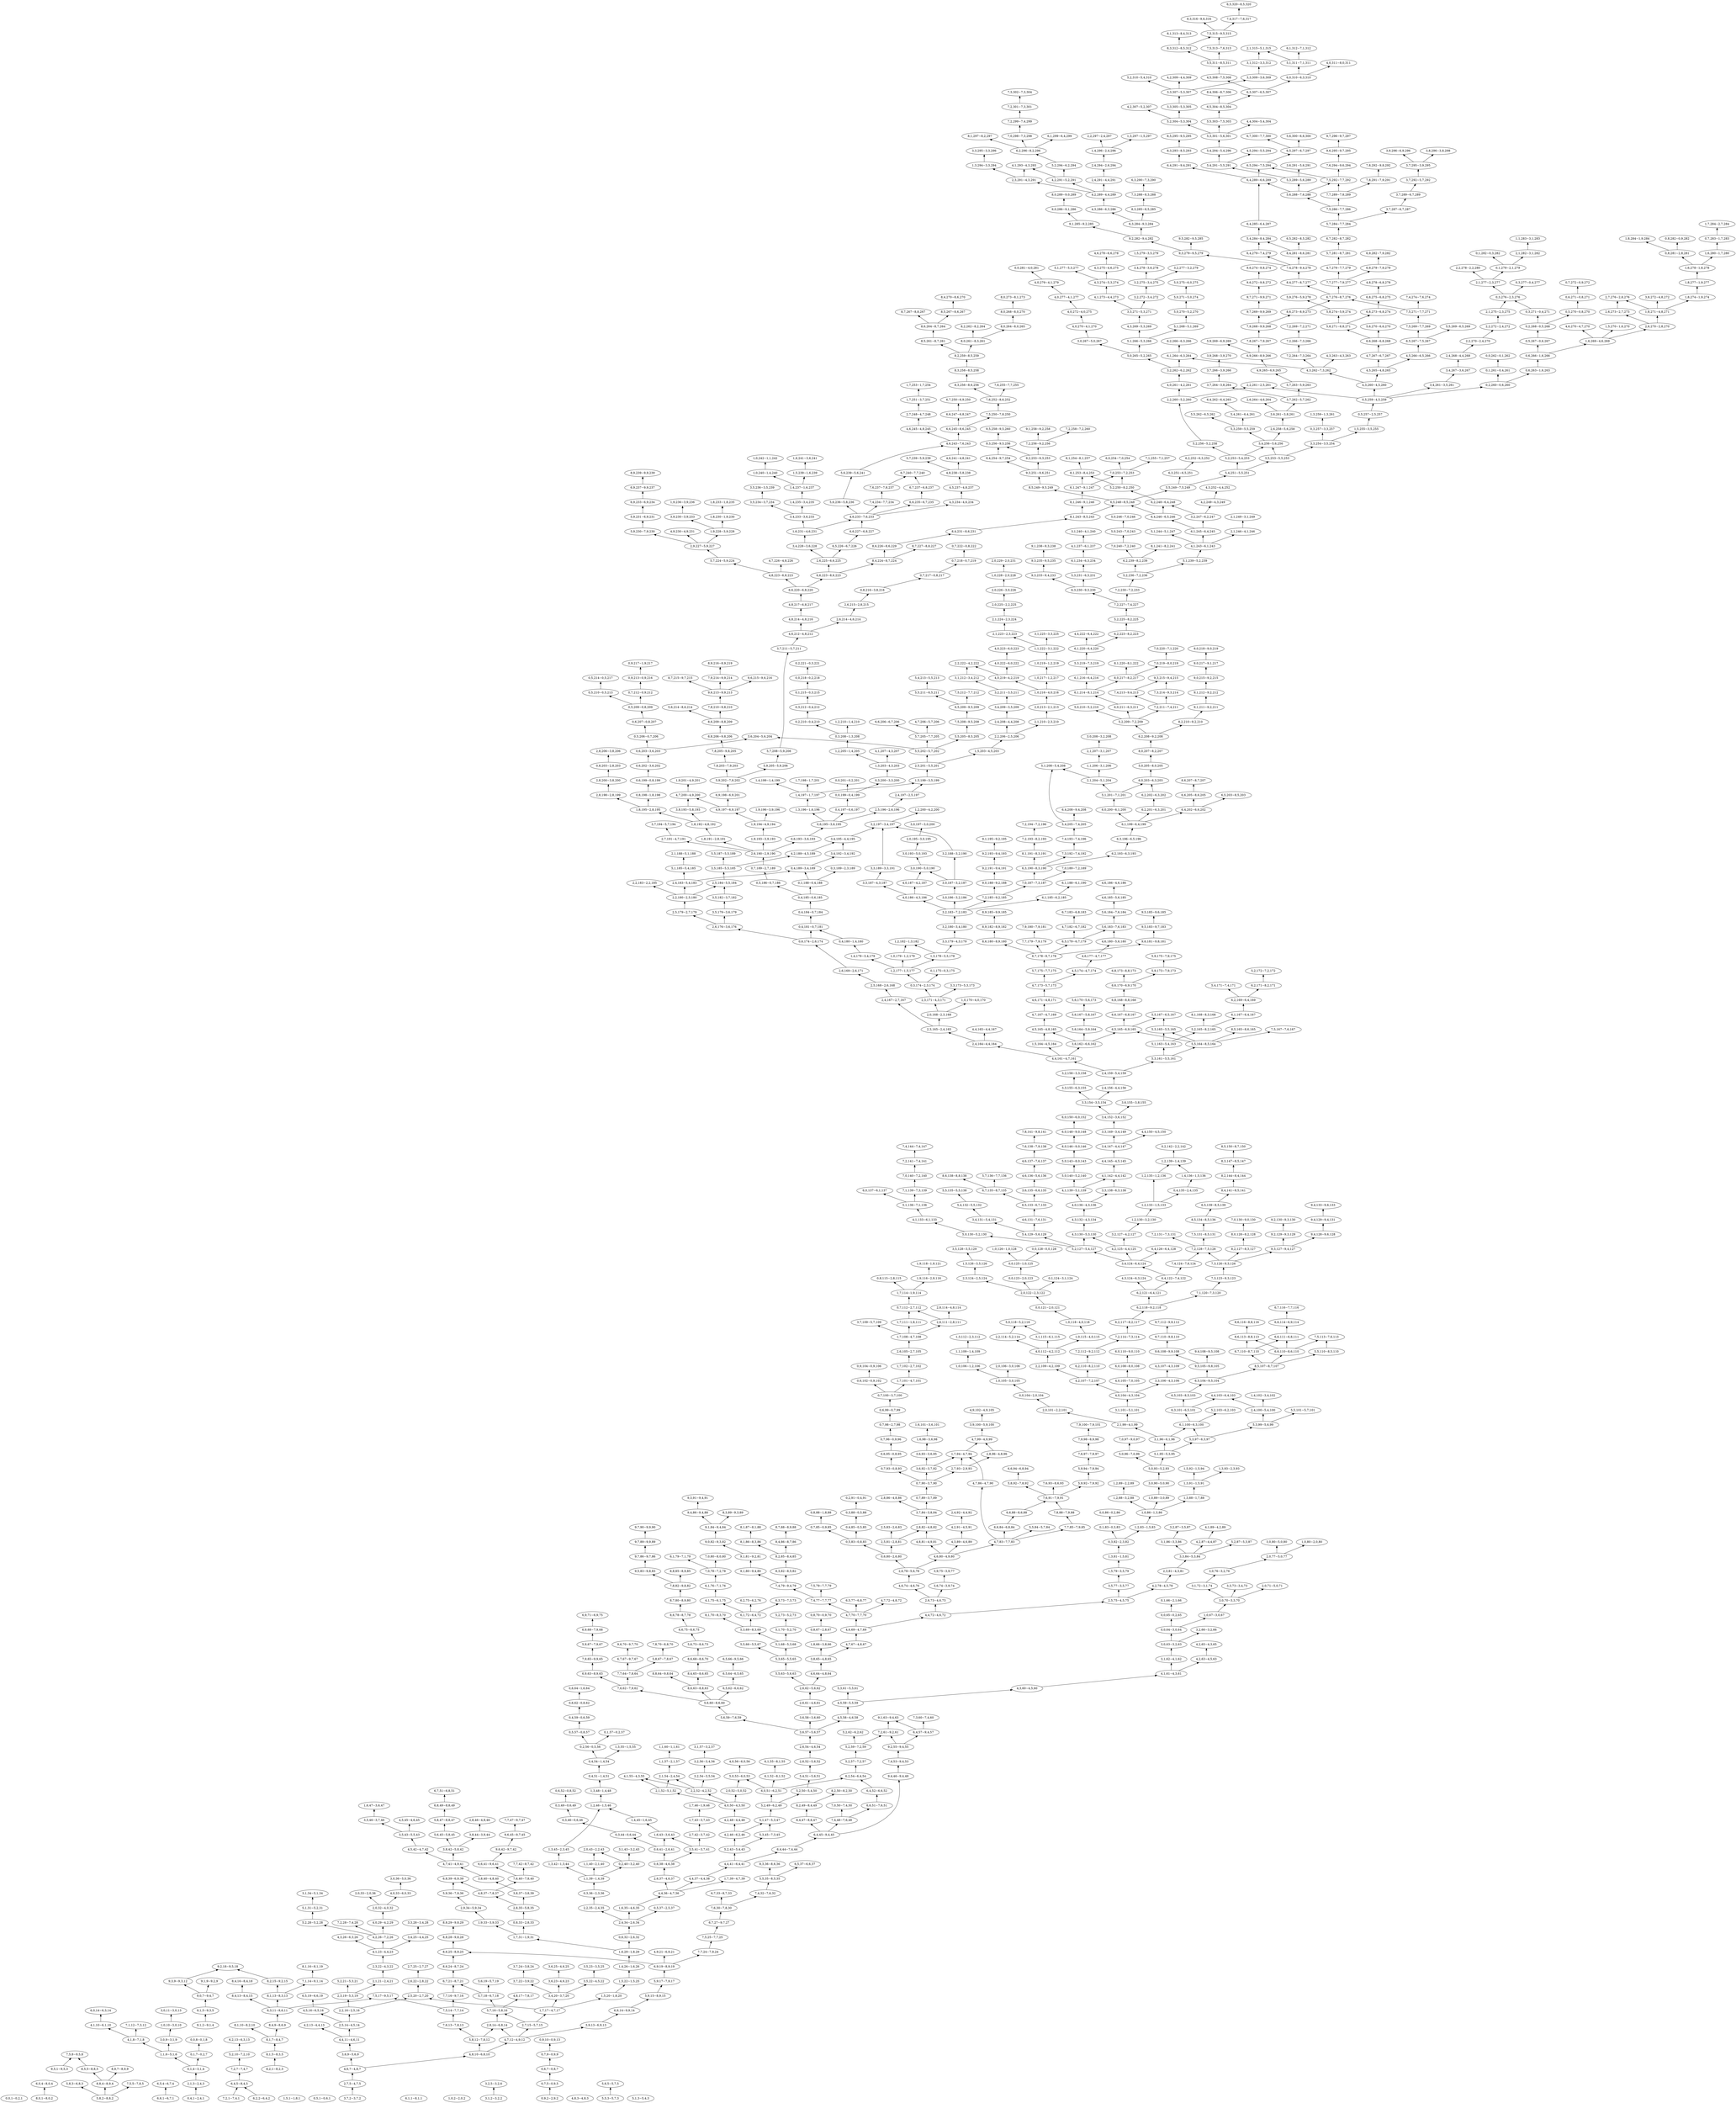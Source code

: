 digraph {

	 rankdir=BT
	"0,0,1~0,2,1" -> {}
 	"8,0,1~8,0,2" -> {"6,0,4~8,0,4"}
 	"9,5,1~9,5,3" -> {"7,5,8~9,5,8"}
 	"6,6,1~6,7,1" -> {"6,5,4~6,7,4"}
 	"0,4,1~2,4,1" -> {"2,1,3~2,4,3"}
 	"7,2,1~7,4,1" -> {"6,4,5~8,4,5"}
 	"1,5,1~1,8,1" -> {}
 	"0,5,1~0,6,1" -> {}
 	"8,2,1~8,2,3" -> {"8,1,5~8,3,5"}
 	"6,1,1~8,1,1" -> {}
 	"5,8,2~8,8,2" -> {"5,8,3~6,8,3" "8,8,4~8,9,4" "7,5,5~7,8,5"}
 	"1,0,2~2,0,2" -> {}
 	"3,1,2~3,2,2" -> {"3,2,5~3,2,6"}
 	"3,7,2~3,7,2" -> {"2,7,5~4,7,5"}
 	"0,9,2~2,9,2" -> {"0,7,5~0,9,5"}
 	"9,1,2~9,1,4" -> {"9,1,5~9,3,5"}
 	"6,2,2~6,4,2" -> {"6,4,5~8,4,5"}
 	"2,1,3~2,4,3" -> {"0,1,4~3,1,4"}
 	"4,8,3~4,8,3" -> {}
 	"5,5,3~5,7,3" -> {"5,6,5~5,7,5"}
 	"5,8,3~6,8,3" -> {}
 	"5,1,3~5,4,3" -> {}
 	"0,1,4~3,1,4" -> {"1,1,6~5,1,6" "0,1,7~0,2,7"}
 	"8,8,4~8,9,4" -> {"8,5,5~8,8,5" "8,9,7~8,9,9"}
 	"6,0,4~8,0,4" -> {}
 	"6,5,4~6,7,4" -> {}
 	"3,2,5~3,2,6" -> {}
 	"2,7,5~4,7,5" -> {"4,6,7~4,8,7"}
 	"7,5,5~7,8,5" -> {}
 	"9,1,5~9,3,5" -> {"9,0,7~9,4,7"}
 	"8,5,5~8,8,5" -> {"7,5,8~9,5,8"}
 	"8,1,5~8,3,5" -> {"8,1,7~8,4,7"}
 	"6,4,5~8,4,5" -> {"7,2,7~7,4,7"}
 	"5,6,5~5,7,5" -> {}
 	"0,7,5~0,9,5" -> {"0,6,7~0,8,7"}
 	"1,1,6~5,1,6" -> {"4,1,8~7,1,8" "3,0,9~3,1,9"}
 	"8,9,7~8,9,9" -> {}
 	"0,6,7~0,8,7" -> {"0,7,9~0,9,9"}
 	"0,1,7~0,2,7" -> {"0,0,8~0,1,8"}
 	"8,1,7~8,4,7" -> {"8,4,9~8,6,9" "8,1,10~8,2,10"}
 	"4,6,7~4,8,7" -> {"3,6,9~5,6,9" "4,8,10~6,8,10"}
 	"9,0,7~9,4,7" -> {"9,1,9~9,2,9" "9,3,9~9,3,12"}
 	"7,2,7~7,4,7" -> {"5,2,10~7,2,10"}
 	"0,0,8~0,1,8" -> {}
 	"7,5,8~9,5,8" -> {}
 	"4,1,8~7,1,8" -> {"4,1,10~6,1,10" "7,1,12~7,3,12"}
 	"9,1,9~9,2,9" -> {}
 	"0,7,9~0,9,9" -> {"0,9,10~0,9,13"}
 	"8,4,9~8,6,9" -> {"8,3,11~8,6,11"}
 	"3,0,9~3,1,9" -> {"1,0,10~3,0,10"}
 	"9,3,9~9,3,12" -> {"9,2,18~9,5,18"}
 	"3,6,9~5,6,9" -> {"4,4,11~4,6,11"}
 	"1,0,10~3,0,10" -> {"3,0,11~3,0,13"}
 	"0,9,10~0,9,13" -> {}
 	"4,1,10~6,1,10" -> {"6,0,14~6,3,14"}
 	"4,8,10~6,8,10" -> {"5,8,12~7,8,12" "4,7,12~4,9,12"}
 	"8,1,10~8,2,10" -> {}
 	"5,2,10~7,2,10" -> {"6,2,13~6,3,13"}
 	"8,3,11~8,6,11" -> {"8,4,13~8,4,15" "8,1,13~8,3,13" "7,5,17~9,5,17"}
 	"3,0,11~3,0,13" -> {}
 	"4,4,11~4,6,11" -> {"4,2,13~4,4,13" "2,5,14~4,5,14"}
 	"7,1,12~7,3,12" -> {}
 	"5,8,12~7,8,12" -> {"7,6,13~7,8,13" "2,8,14~6,8,14"}
 	"4,7,12~4,9,12" -> {"3,9,13~6,9,13" "2,8,14~6,8,14" "2,7,15~5,7,15"}
 	"6,2,13~6,3,13" -> {}
 	"4,2,13~4,4,13" -> {}
 	"8,4,13~8,4,15" -> {"8,4,16~8,4,18"}
 	"7,6,13~7,8,13" -> {"7,5,14~7,7,14"}
 	"8,1,13~8,3,13" -> {"7,1,14~9,1,14" "8,2,15~9,2,15"}
 	"3,9,13~6,9,13" -> {"6,9,14~9,9,14"}
 	"2,5,14~4,5,14" -> {"2,2,16~2,5,16" "4,5,16~6,5,16"}
 	"6,9,14~9,9,14" -> {"5,9,15~8,9,15"}
 	"7,1,14~9,1,14" -> {"8,1,16~8,1,19"}
 	"7,5,14~7,7,14" -> {"7,7,16~9,7,16" "7,5,17~9,5,17"}
 	"2,8,14~6,8,14" -> {"5,7,16~5,8,16"}
 	"6,0,14~6,3,14" -> {}
 	"8,2,15~9,2,15" -> {"9,2,18~9,5,18"}
 	"5,9,15~8,9,15" -> {"5,9,17~7,9,17"}
 	"2,7,15~5,7,15" -> {"5,7,16~5,8,16" "1,7,17~4,7,17"}
 	"8,4,16~8,4,18" -> {}
 	"8,1,16~8,1,19" -> {}
 	"2,2,16~2,5,16" -> {"2,3,19~5,3,19" "2,5,20~2,7,20"}
 	"4,5,16~6,5,16" -> {"6,5,19~6,6,19"}
 	"7,7,16~9,7,16" -> {"6,7,21~8,7,21"}
 	"5,7,16~5,8,16" -> {"4,8,17~7,8,17" "5,7,18~6,7,18"}
 	"5,9,17~7,9,17" -> {"6,9,19~8,9,19"}
 	"1,7,17~4,7,17" -> {"2,5,20~2,7,20" "1,5,20~1,8,20" "3,4,20~3,7,20"}
 	"7,5,17~9,5,17" -> {}
 	"4,8,17~7,8,17" -> {}
 	"5,7,18~6,7,18" -> {"5,6,19~5,7,19" "6,7,21~8,7,21"}
 	"9,2,18~9,5,18" -> {}
 	"6,9,19~8,9,19" -> {"4,9,21~6,9,21" "7,7,24~7,9,24" "8,6,25~8,9,25"}
 	"6,5,19~6,6,19" -> {}
 	"5,6,19~5,7,19" -> {}
 	"2,3,19~5,3,19" -> {"5,2,21~5,3,21" "2,1,21~2,4,21"}
 	"2,5,20~2,7,20" -> {"2,6,22~2,8,22"}
 	"1,5,20~1,8,20" -> {"1,5,22~1,5,25"}
 	"3,4,20~3,7,20" -> {"3,5,22~4,5,22" "3,7,22~3,9,22" "3,6,23~4,6,23"}
 	"5,2,21~5,3,21" -> {}
 	"4,9,21~6,9,21" -> {}
 	"2,1,21~2,4,21" -> {"2,3,22~4,3,22"}
 	"6,7,21~8,7,21" -> {"8,6,24~8,7,24"}
 	"3,5,22~4,5,22" -> {"3,5,23~3,5,25"}
 	"1,5,22~1,5,25" -> {"1,4,26~1,6,26"}
 	"3,7,22~3,9,22" -> {"3,7,24~3,8,24"}
 	"2,3,22~4,3,22" -> {"4,1,23~4,4,23"}
 	"2,6,22~2,8,22" -> {"2,7,25~2,7,27"}
 	"4,1,23~4,4,23" -> {"3,4,25~4,4,25" "4,3,26~6,3,26" "4,2,26~7,2,26"}
 	"3,6,23~4,6,23" -> {"3,6,25~4,6,25"}
 	"3,5,23~3,5,25" -> {}
 	"3,7,24~3,8,24" -> {}
 	"7,7,24~7,9,24" -> {"7,5,25~7,7,25"}
 	"8,6,24~8,7,24" -> {"8,6,25~8,9,25"}
 	"3,6,25~4,6,25" -> {}
 	"3,4,25~4,4,25" -> {"3,3,28~3,4,28"}
 	"8,6,25~8,9,25" -> {"8,8,28~9,8,28"}
 	"2,7,25~2,7,27" -> {}
 	"7,5,25~7,7,25" -> {"6,7,27~9,7,27"}
 	"4,3,26~6,3,26" -> {}
 	"1,4,26~1,6,26" -> {"1,6,29~1,8,29"}
 	"4,2,26~7,2,26" -> {"5,2,28~5,2,28" "7,2,28~7,4,28" "4,0,29~4,2,29"}
 	"6,7,27~9,7,27" -> {"7,6,30~7,8,30"}
 	"3,3,28~3,4,28" -> {}
 	"5,2,28~5,2,28" -> {"5,1,31~5,2,31"}
 	"7,2,28~7,4,28" -> {}
 	"8,8,28~9,8,28" -> {"8,8,29~9,8,29"}
 	"8,8,29~9,8,29" -> {}
 	"1,6,29~1,8,29" -> {"1,7,31~1,9,31" "0,6,32~2,6,32"}
 	"4,0,29~4,2,29" -> {"2,0,32~4,0,32"}
 	"7,6,30~7,8,30" -> {"7,4,32~7,6,32" "6,7,33~8,7,33"}
 	"5,1,31~5,2,31" -> {"3,1,34~5,1,34"}
 	"1,7,31~1,9,31" -> {"0,8,33~2,8,33" "1,9,33~3,9,33"}
 	"7,4,32~7,6,32" -> {"5,5,35~8,5,35"}
 	"2,0,32~4,0,32" -> {"2,0,33~2,0,36" "4,0,33~6,0,33"}
 	"0,6,32~2,6,32" -> {"2,4,34~2,6,34"}
 	"6,7,33~8,7,33" -> {}
 	"0,8,33~2,8,33" -> {"2,8,35~5,8,35"}
 	"2,0,33~2,0,36" -> {}
 	"1,9,33~3,9,33" -> {"2,9,34~5,9,34"}
 	"4,0,33~6,0,33" -> {"3,0,36~5,0,36"}
 	"3,1,34~5,1,34" -> {}
 	"2,4,34~2,6,34" -> {"2,2,35~2,4,35" "1,6,35~4,6,35" "0,5,37~2,5,37"}
 	"2,9,34~5,9,34" -> {"5,9,36~7,9,36"}
 	"5,5,35~8,5,35" -> {"8,3,36~8,6,36" "6,5,37~6,6,37"}
 	"2,8,35~5,8,35" -> {"4,8,37~7,8,37" "3,8,37~3,8,39"}
 	"2,2,35~2,4,35" -> {"0,3,36~2,3,36"}
 	"1,6,35~4,6,35" -> {"4,4,36~4,7,36"}
 	"8,3,36~8,6,36" -> {}
 	"5,9,36~7,9,36" -> {"6,8,39~6,9,39"}
 	"4,4,36~4,7,36" -> {"2,6,37~4,6,37" "4,4,37~4,4,38" "1,7,39~4,7,39"}
 	"3,0,36~5,0,36" -> {}
 	"0,3,36~2,3,36" -> {"1,1,39~1,4,39"}
 	"0,5,37~2,5,37" -> {}
 	"6,5,37~6,6,37" -> {}
 	"2,6,37~4,6,37" -> {"0,6,38~4,6,38"}
 	"4,8,37~7,8,37" -> {"6,8,39~6,9,39" "7,6,40~7,8,40"}
 	"4,4,37~4,4,38" -> {"4,4,41~6,4,41"}
 	"3,8,37~3,8,39" -> {"3,8,40~4,8,40"}
 	"0,6,38~4,6,38" -> {"0,6,41~2,6,41" "3,5,41~3,7,41"}
 	"1,7,39~4,7,39" -> {}
 	"6,8,39~6,9,39" -> {}
 	"1,1,39~1,4,39" -> {"1,1,40~2,1,40" "0,2,40~3,2,40" "1,3,42~1,3,44"}
 	"1,1,40~2,1,40" -> {"2,0,43~2,2,43"}
 	"0,2,40~3,2,40" -> {"2,0,43~2,2,43" "3,1,43~3,2,43"}
 	"3,8,40~4,8,40" -> {"4,7,41~4,9,41"}
 	"7,6,40~7,8,40" -> {"6,6,41~9,6,41" "7,7,42~8,7,42"}
 	"6,6,41~9,6,41" -> {"9,6,42~9,7,42"}
 	"0,6,41~2,6,41" -> {"1,6,43~3,6,43" "0,3,44~0,6,44"}
 	"4,7,41~4,9,41" -> {"3,8,42~5,8,42" "4,5,42~4,7,42"}
 	"3,5,41~3,7,41" -> {"2,7,42~3,7,42" "1,6,43~3,6,43"}
 	"4,4,41~6,4,41" -> {"5,2,43~5,4,43" "6,4,44~7,4,44"}
 	"2,7,42~3,7,42" -> {"1,7,43~3,7,43"}
 	"9,6,42~9,7,42" -> {"9,6,45~9,7,45"}
 	"1,3,42~1,3,44" -> {"1,3,45~2,3,45"}
 	"7,7,42~8,7,42" -> {}
 	"3,8,42~5,8,42" -> {"3,8,44~3,9,44" "5,6,45~5,8,45"}
 	"4,5,42~4,7,42" -> {"3,5,43~5,5,43"}
 	"2,0,43~2,2,43" -> {}
 	"3,5,43~5,5,43" -> {"4,5,45~4,6,45" "3,5,46~3,7,46"}
 	"5,2,43~5,4,43" -> {"5,3,45~7,3,45" "4,2,46~6,2,46"}
 	"3,1,43~3,2,43" -> {}
 	"1,7,43~3,7,43" -> {"1,7,46~1,9,46"}
 	"1,6,43~3,6,43" -> {"1,4,45~1,6,45"}
 	"0,3,44~0,6,44" -> {"0,3,46~0,6,46"}
 	"3,8,44~3,9,44" -> {"2,8,46~4,8,46"}
 	"6,4,44~7,4,44" -> {"6,4,45~9,4,45"}
 	"6,4,45~9,4,45" -> {"9,4,46~9,4,49" "8,4,47~8,6,47" "7,4,48~7,6,48"}
 	"5,3,45~7,3,45" -> {"5,1,47~5,3,47"}
 	"1,3,45~2,3,45" -> {"1,2,46~1,5,46"}
 	"5,6,45~5,8,45" -> {"5,8,47~8,8,47"}
 	"1,4,45~1,6,45" -> {"1,2,46~1,5,46"}
 	"9,6,45~9,7,45" -> {"7,7,47~9,7,47"}
 	"4,5,45~4,6,45" -> {}
 	"0,3,46~0,6,46" -> {"0,3,49~0,6,49"}
 	"4,2,46~6,2,46" -> {"5,1,47~5,3,47" "4,2,48~4,4,48"}
 	"3,5,46~3,7,46" -> {"1,6,47~3,6,47"}
 	"2,8,46~4,8,46" -> {}
 	"1,7,46~1,9,46" -> {}
 	"9,4,46~9,4,49" -> {"7,4,53~9,4,53"}
 	"1,2,46~1,5,46" -> {"1,3,48~1,4,48"}
 	"7,7,47~9,7,47" -> {}
 	"1,6,47~3,6,47" -> {}
 	"5,1,47~5,3,47" -> {"5,2,49~6,2,49"}
 	"5,8,47~8,8,47" -> {"6,8,49~8,8,49"}
 	"8,4,47~8,6,47" -> {"8,2,49~8,4,49"}
 	"1,3,48~1,4,48" -> {"0,4,51~1,4,51"}
 	"4,2,48~4,4,48" -> {"4,0,50~4,3,50"}
 	"7,4,48~7,6,48" -> {"7,0,50~7,4,50" "6,6,51~7,6,51"}
 	"0,3,49~0,6,49" -> {"0,6,52~0,8,52"}
 	"5,2,49~6,2,49" -> {"5,2,50~5,4,50" "6,0,51~6,2,51"}
 	"8,2,49~8,4,49" -> {"8,2,50~8,2,50"}
 	"6,8,49~8,8,49" -> {"6,7,51~6,8,51"}
 	"8,2,50~8,2,50" -> {}
 	"4,0,50~4,3,50" -> {"2,2,52~4,2,52" "2,0,52~5,0,52" "2,1,52~5,1,52"}
 	"7,0,50~7,4,50" -> {}
 	"5,2,50~5,4,50" -> {"5,4,51~5,6,51"}
 	"6,0,51~6,2,51" -> {"6,1,52~8,1,52" "5,0,53~6,0,53" "6,2,54~6,4,54"}
 	"6,7,51~6,8,51" -> {}
 	"6,6,51~7,6,51" -> {"6,4,52~6,6,52"}
 	"0,4,51~1,4,51" -> {"0,4,54~1,4,54"}
 	"5,4,51~5,6,51" -> {"2,6,52~5,6,52"}
 	"0,6,52~0,8,52" -> {}
 	"6,1,52~8,1,52" -> {"6,1,55~8,1,55"}
 	"2,2,52~4,2,52" -> {"3,2,54~3,5,54" "2,1,54~2,4,54" "4,1,55~4,3,55"}
 	"2,6,52~5,6,52" -> {"2,6,54~4,6,54"}
 	"2,0,52~5,0,52" -> {"5,0,53~6,0,53"}
 	"6,4,52~6,6,52" -> {"6,2,54~6,4,54"}
 	"2,1,52~5,1,52" -> {"2,1,54~2,4,54" "4,1,55~4,3,55"}
 	"5,0,53~6,0,53" -> {"4,0,56~6,0,56"}
 	"7,4,53~9,4,53" -> {"9,2,55~9,4,55"}
 	"3,2,54~3,5,54" -> {"3,2,56~3,4,56"}
 	"2,6,54~4,6,54" -> {"3,6,57~5,6,57"}
 	"2,1,54~2,4,54" -> {"1,1,57~2,1,57"}
 	"6,2,54~6,4,54" -> {"5,2,57~7,2,57"}
 	"0,4,54~1,4,54" -> {"1,3,55~1,5,55" "0,2,56~0,5,56"}
 	"9,2,55~9,4,55" -> {"6,4,57~9,4,57" "7,2,61~9,2,61"}
 	"1,3,55~1,5,55" -> {}
 	"4,1,55~4,3,55" -> {}
 	"6,1,55~8,1,55" -> {}
 	"3,2,56~3,4,56" -> {"3,1,57~3,2,57"}
 	"4,0,56~6,0,56" -> {}
 	"0,2,56~0,5,56" -> {"0,1,57~0,2,57" "0,5,57~0,8,57"}
 	"3,6,57~5,6,57" -> {"3,6,58~3,6,60" "4,5,58~4,6,58" "5,6,59~7,6,59"}
 	"3,1,57~3,2,57" -> {}
 	"0,1,57~0,2,57" -> {}
 	"1,1,57~2,1,57" -> {"1,1,60~1,1,61"}
 	"6,4,57~9,4,57" -> {"7,3,60~7,4,60" "9,1,63~9,4,63"}
 	"5,2,57~7,2,57" -> {"5,2,59~7,2,59"}
 	"0,5,57~0,8,57" -> {"0,4,59~0,6,59"}
 	"3,6,58~3,6,60" -> {"2,6,61~4,6,61"}
 	"4,5,58~4,6,58" -> {"4,5,59~5,5,59"}
 	"5,2,59~7,2,59" -> {"7,2,61~9,2,61" "5,2,62~6,2,62"}
 	"4,5,59~5,5,59" -> {"4,3,60~4,5,60" "5,3,61~5,5,61"}
 	"0,4,59~0,6,59" -> {"0,6,62~0,8,62"}
 	"5,6,59~7,6,59" -> {"5,6,60~8,6,60"}
 	"1,1,60~1,1,61" -> {}
 	"7,3,60~7,4,60" -> {}
 	"4,3,60~4,5,60" -> {"4,1,61~4,3,61"}
 	"5,6,60~8,6,60" -> {"6,5,62~6,6,62" "7,6,62~7,9,62" "8,6,63~8,8,63"}
 	"5,3,61~5,5,61" -> {}
 	"7,2,61~9,2,61" -> {"9,1,63~9,4,63"}
 	"4,1,61~4,3,61" -> {"3,1,62~4,1,62" "4,2,63~4,5,63"}
 	"2,6,61~4,6,61" -> {"2,6,62~5,6,62"}
 	"6,5,62~6,6,62" -> {"6,5,64~6,5,65"}
 	"7,6,62~7,9,62" -> {"6,9,63~8,9,63" "7,7,64~7,8,64"}
 	"3,1,62~4,1,62" -> {"3,0,63~3,2,63"}
 	"5,2,62~6,2,62" -> {}
 	"0,6,62~0,8,62" -> {"0,6,64~1,6,64"}
 	"2,6,62~5,6,62" -> {"5,5,63~5,6,63" "4,6,64~4,8,64"}
 	"6,9,63~8,9,63" -> {"7,9,65~9,9,65"}
 	"8,6,63~8,8,63" -> {"8,8,64~9,8,64" "8,4,65~8,6,65"}
 	"4,2,63~4,5,63" -> {"4,2,65~4,3,65"}
 	"9,1,63~9,4,63" -> {}
 	"3,0,63~3,2,63" -> {"0,0,64~3,0,64" "3,2,66~3,2,66"}
 	"5,5,63~5,6,63" -> {"5,3,65~5,5,65"}
 	"6,5,64~6,5,65" -> {"6,5,66~9,5,66"}
 	"8,8,64~9,8,64" -> {}
 	"4,6,64~4,8,64" -> {"3,8,65~4,8,65"}
 	"0,6,64~1,6,64" -> {}
 	"7,7,64~7,8,64" -> {"6,7,67~9,7,67" "5,8,67~7,8,67"}
 	"0,0,64~3,0,64" -> {"0,0,65~0,2,65" "1,0,67~3,0,67"}
 	"4,2,65~4,3,65" -> {}
 	"5,3,65~5,5,65" -> {"5,5,66~5,5,67" "5,1,68~5,3,68"}
 	"3,8,65~4,8,65" -> {"1,8,66~3,8,66" "4,7,67~4,8,67"}
 	"8,4,65~8,6,65" -> {"8,6,68~8,6,70"}
 	"7,9,65~9,9,65" -> {"5,9,67~7,9,67"}
 	"0,0,65~0,2,65" -> {"0,1,66~2,1,66"}
 	"5,5,66~5,5,67" -> {}
 	"0,1,66~2,1,66" -> {}
 	"6,5,66~9,5,66" -> {}
 	"1,8,66~3,8,66" -> {"0,8,67~2,8,67"}
 	"3,2,66~3,2,66" -> {}
 	"4,7,67~4,8,67" -> {"4,6,69~4,7,69"}
 	"0,8,67~2,8,67" -> {"0,8,70~0,9,70"}
 	"1,0,67~3,0,67" -> {"3,0,70~3,3,70"}
 	"6,7,67~9,7,67" -> {"9,6,70~9,7,70"}
 	"5,9,67~7,9,67" -> {"6,9,68~7,9,68"}
 	"5,8,67~7,8,67" -> {"7,8,70~8,8,70"}
 	"6,9,68~7,9,68" -> {"6,9,71~6,9,75"}
 	"8,6,68~8,6,70" -> {"5,6,73~8,6,73"}
 	"5,1,68~5,3,68" -> {"5,3,69~8,3,69" "5,1,70~5,2,70"}
 	"4,6,69~4,7,69" -> {"4,7,70~7,7,70" "4,4,72~4,6,72"}
 	"5,3,69~8,3,69" -> {"8,1,70~8,3,70" "6,1,72~6,4,72"}
 	"3,0,70~3,3,70" -> {"2,0,71~5,0,71" "3,1,72~3,1,74" "3,3,73~3,4,73"}
 	"8,1,70~8,3,70" -> {}
 	"4,7,70~7,7,70" -> {"4,7,72~4,8,72" "7,4,77~7,7,77" "6,5,77~6,8,77"}
 	"5,1,70~5,2,70" -> {"5,2,73~5,2,73"}
 	"0,8,70~0,9,70" -> {}
 	"7,8,70~8,8,70" -> {}
 	"9,6,70~9,7,70" -> {}
 	"2,0,71~5,0,71" -> {}
 	"6,9,71~6,9,75" -> {}
 	"4,4,72~4,6,72" -> {"2,6,73~4,6,73" "2,5,75~4,5,75"}
 	"3,1,72~3,1,74" -> {"3,0,76~3,2,76"}
 	"4,7,72~4,8,72" -> {}
 	"6,1,72~6,4,72" -> {"6,3,73~7,3,73" "4,1,75~6,1,75" "6,2,75~6,2,76"}
 	"2,6,73~4,6,73" -> {"4,6,74~4,6,76" "3,6,74~3,9,74"}
 	"6,3,73~7,3,73" -> {}
 	"5,2,73~5,2,73" -> {}
 	"3,3,73~3,4,73" -> {}
 	"5,6,73~8,6,73" -> {"6,6,75~8,6,75"}
 	"4,6,74~4,6,76" -> {"2,6,78~5,6,78"}
 	"3,6,74~3,9,74" -> {"3,9,75~3,9,77"}
 	"4,1,75~6,1,75" -> {"6,1,76~7,1,76"}
 	"6,6,75~8,6,75" -> {"8,6,78~8,7,78"}
 	"3,9,75~3,9,77" -> {}
 	"6,2,75~6,2,76" -> {}
 	"2,5,75~4,5,75" -> {"3,5,77~3,5,77" "4,2,78~4,5,78"}
 	"3,0,76~3,2,76" -> {"2,0,77~5,0,77"}
 	"6,1,76~7,1,76" -> {"7,0,78~7,2,78"}
 	"3,5,77~3,5,77" -> {"1,5,79~3,5,79"}
 	"7,4,77~7,7,77" -> {"7,4,79~9,4,79" "7,5,79~7,7,79"}
 	"6,5,77~6,8,77" -> {}
 	"2,0,77~5,0,77" -> {"3,0,80~5,0,80" "1,0,80~2,0,80"}
 	"4,2,78~4,5,78" -> {"2,3,81~4,3,81"}
 	"8,6,78~8,7,78" -> {"8,7,80~8,9,80"}
 	"2,6,78~5,6,78" -> {"0,6,80~2,6,80" "4,6,80~4,9,80"}
 	"7,0,78~7,2,78" -> {"6,1,79~7,1,79" "7,0,80~8,0,80"}
 	"7,4,79~9,4,79" -> {"9,1,80~9,4,80" "8,3,82~8,5,82"}
 	"6,1,79~7,1,79" -> {}
 	"7,5,79~7,7,79" -> {}
 	"1,5,79~3,5,79" -> {"1,3,81~1,5,81"}
 	"3,0,80~5,0,80" -> {}
 	"0,6,80~2,6,80" -> {"2,5,81~2,8,81" "0,5,83~0,8,83"}
 	"9,1,80~9,4,80" -> {"9,1,81~9,2,81"}
 	"7,0,80~8,0,80" -> {}
 	"4,6,80~4,9,80" -> {"4,8,81~4,9,81" "4,7,83~7,7,83" "4,3,89~4,6,89"}
 	"8,7,80~8,9,80" -> {"7,8,82~9,8,82"}
 	"1,0,80~2,0,80" -> {}
 	"1,3,81~1,5,81" -> {"0,3,82~2,3,82"}
 	"4,8,81~4,9,81" -> {"2,8,82~4,8,82"}
 	"9,1,81~9,2,81" -> {"9,0,82~9,3,82"}
 	"2,3,81~4,3,81" -> {"3,3,84~5,3,84"}
 	"2,5,81~2,8,81" -> {"2,8,82~4,8,82" "2,5,83~2,6,83"}
 	"2,8,82~4,8,82" -> {"3,7,84~3,8,84"}
 	"8,3,82~8,5,82" -> {"8,2,85~8,4,85"}
 	"7,8,82~9,8,82" -> {"9,5,83~9,8,83" "8,8,85~8,9,85"}
 	"0,3,82~2,3,82" -> {"1,2,83~1,5,83" "0,1,83~0,3,83"}
 	"9,0,82~9,3,82" -> {"9,1,84~9,4,84"}
 	"4,7,83~7,7,83" -> {"5,5,84~5,7,84" "6,6,84~6,8,84" "7,7,85~7,9,85" "4,7,86~4,7,90"}
 	"0,5,83~0,8,83" -> {"0,7,85~0,9,85" "0,4,85~0,5,85"}
 	"1,2,83~1,5,83" -> {"1,0,86~1,3,86"}
 	"9,5,83~9,8,83" -> {"9,7,86~9,7,86"}
 	"0,1,83~0,3,83" -> {"0,0,86~0,2,86"}
 	"2,5,83~2,6,83" -> {}
 	"5,5,84~5,7,84" -> {}
 	"9,1,84~9,4,84" -> {"9,4,86~9,4,88" "8,3,89~9,3,89"}
 	"6,6,84~6,8,84" -> {"6,6,88~8,6,88"}
 	"3,3,84~5,3,84" -> {"3,1,86~3,3,86" "4,2,87~4,4,87" "5,2,87~5,3,87"}
 	"3,7,84~3,8,84" -> {"2,8,86~4,8,86" "0,7,89~3,7,89"}
 	"8,8,85~8,9,85" -> {}
 	"0,7,85~0,9,85" -> {"0,8,88~1,8,88"}
 	"8,2,85~8,4,85" -> {"8,1,86~8,3,86" "8,4,86~8,7,86"}
 	"7,7,85~7,9,85" -> {"7,8,88~7,9,88"}
 	"0,4,85~0,5,85" -> {"0,3,88~0,5,88"}
 	"9,4,86~9,4,88" -> {"9,3,91~9,4,91"}
 	"0,0,86~0,2,86" -> {}
 	"2,8,86~4,8,86" -> {}
 	"1,0,86~1,3,86" -> {"1,3,88~1,7,88" "1,2,88~3,2,88" "1,0,89~3,0,89"}
 	"9,7,86~9,7,86" -> {"9,7,89~9,9,89"}
 	"8,1,86~8,3,86" -> {"8,1,87~8,1,88"}
 	"8,4,86~8,7,86" -> {"8,7,88~8,9,88"}
 	"3,1,86~3,3,86" -> {"3,2,87~3,5,87"}
 	"4,7,86~4,7,90" -> {"1,7,94~4,7,94"}
 	"8,1,87~8,1,88" -> {}
 	"4,2,87~4,4,87" -> {"4,1,89~4,2,89"}
 	"3,2,87~3,5,87" -> {}
 	"5,2,87~5,3,87" -> {}
 	"6,6,88~8,6,88" -> {"7,6,91~7,9,91"}
 	"8,7,88~8,9,88" -> {}
 	"7,8,88~7,9,88" -> {"7,6,91~7,9,91"}
 	"0,8,88~1,8,88" -> {}
 	"1,3,88~1,7,88" -> {"1,3,91~1,5,91"}
 	"1,2,88~3,2,88" -> {"1,2,89~2,2,89"}
 	"0,3,88~0,5,88" -> {"0,2,91~0,4,91"}
 	"9,7,89~9,9,89" -> {"9,7,90~9,9,90"}
 	"1,0,89~3,0,89" -> {"3,0,90~5,0,90"}
 	"4,3,89~4,6,89" -> {"4,2,91~4,5,91"}
 	"4,1,89~4,2,89" -> {}
 	"0,7,89~3,7,89" -> {"0,7,90~3,7,90"}
 	"1,2,89~2,2,89" -> {}
 	"8,3,89~9,3,89" -> {}
 	"9,7,90~9,9,90" -> {}
 	"3,0,90~5,0,90" -> {"5,0,93~5,2,93"}
 	"0,7,90~3,7,90" -> {"3,6,92~3,7,92" "2,7,93~2,9,93" "0,7,93~0,8,93"}
 	"7,6,91~7,9,91" -> {"5,8,92~7,8,92" "5,9,92~7,9,92" "7,6,93~8,6,93"}
 	"4,2,91~4,5,91" -> {"2,4,92~4,4,92"}
 	"1,3,91~1,5,91" -> {"1,5,92~1,5,94" "1,3,93~2,3,93"}
 	"0,2,91~0,4,91" -> {}
 	"9,3,91~9,4,91" -> {}
 	"1,5,92~1,5,94" -> {}
 	"5,8,92~7,8,92" -> {"6,6,94~6,8,94"}
 	"2,4,92~4,4,92" -> {}
 	"5,9,92~7,9,92" -> {"5,9,94~7,9,94"}
 	"3,6,92~3,7,92" -> {"3,6,93~3,6,95" "1,7,94~4,7,94"}
 	"2,7,93~2,9,93" -> {"1,7,94~4,7,94" "2,8,96~4,8,96"}
 	"0,7,93~0,8,93" -> {"0,6,95~0,8,95"}
 	"7,6,93~8,6,93" -> {}
 	"3,6,93~3,6,95" -> {"1,6,98~3,6,98"}
 	"1,3,93~2,3,93" -> {}
 	"5,0,93~5,2,93" -> {"5,1,95~5,3,95" "5,0,96~7,0,96"}
 	"5,9,94~7,9,94" -> {"7,6,97~7,9,97"}
 	"6,6,94~6,8,94" -> {}
 	"1,7,94~4,7,94" -> {"4,7,99~4,9,99"}
 	"0,6,95~0,8,95" -> {"0,7,96~0,9,96"}
 	"5,1,95~5,3,95" -> {"3,1,96~6,1,96" "5,3,97~6,3,97"}
 	"0,7,96~0,9,96" -> {"0,7,98~2,7,98"}
 	"5,0,96~7,0,96" -> {"7,0,97~9,0,97"}
 	"3,1,96~6,1,96" -> {"2,1,99~4,1,99" "6,1,100~6,3,100"}
 	"2,8,96~4,8,96" -> {"4,7,99~4,9,99"}
 	"7,6,97~7,9,97" -> {"7,9,98~8,9,98"}
 	"5,3,97~6,3,97" -> {"5,3,99~5,6,99" "6,1,100~6,3,100"}
 	"7,0,97~9,0,97" -> {}
 	"7,9,98~8,9,98" -> {"7,9,100~7,9,101"}
 	"0,7,98~2,7,98" -> {"0,6,99~0,7,99"}
 	"1,6,98~3,6,98" -> {"1,6,101~3,6,101"}
 	"4,7,99~4,9,99" -> {"3,9,100~5,9,100"}
 	"0,6,99~0,7,99" -> {"0,7,100~3,7,100"}
 	"5,3,99~5,6,99" -> {"2,4,100~5,4,100" "5,5,101~5,7,101"}
 	"2,1,99~4,1,99" -> {"2,0,101~2,2,101" "3,1,101~5,1,101"}
 	"0,7,100~3,7,100" -> {"1,7,101~4,7,101" "0,6,102~0,9,102"}
 	"2,4,100~5,4,100" -> {"1,4,102~3,4,102" "4,4,103~6,4,103"}
 	"6,1,100~6,3,100" -> {"6,3,101~6,5,101" "5,2,103~6,2,103"}
 	"7,9,100~7,9,101" -> {}
 	"3,9,100~5,9,100" -> {"4,9,102~4,9,105"}
 	"1,7,101~4,7,101" -> {"1,7,102~2,7,102"}
 	"1,6,101~3,6,101" -> {}
 	"2,0,101~2,2,101" -> {"0,0,104~2,0,104"}
 	"6,3,101~6,5,101" -> {"6,5,103~8,5,103" "4,4,103~6,4,103"}
 	"5,5,101~5,7,101" -> {}
 	"3,1,101~5,1,101" -> {"4,0,104~4,3,104"}
 	"1,7,102~2,7,102" -> {"2,6,105~2,7,105"}
 	"0,6,102~0,9,102" -> {"0,9,104~0,9,106"}
 	"1,4,102~3,4,102" -> {}
 	"4,9,102~4,9,105" -> {}
 	"6,5,103~8,5,103" -> {"6,5,104~9,5,104"}
 	"5,2,103~6,2,103" -> {}
 	"4,4,103~6,4,103" -> {}
 	"0,0,104~2,0,104" -> {"1,0,105~3,0,105"}
 	"4,0,104~4,3,104" -> {"4,0,105~7,0,105" "3,3,106~4,3,106" "4,2,107~7,2,107"}
 	"6,5,104~9,5,104" -> {"9,5,105~9,8,105" "8,5,107~8,7,107"}
 	"0,9,104~0,9,106" -> {}
 	"1,0,105~3,0,105" -> {"1,0,106~1,2,106" "2,0,106~3,0,106"}
 	"9,5,105~9,8,105" -> {"9,4,108~9,5,108" "9,6,108~9,9,108"}
 	"2,6,105~2,7,105" -> {"1,7,108~4,7,108"}
 	"4,0,105~7,0,105" -> {"6,0,108~8,0,108"}
 	"1,0,106~1,2,106" -> {"1,1,109~1,4,109"}
 	"3,3,106~4,3,106" -> {"4,3,107~4,3,109"}
 	"2,0,106~3,0,106" -> {}
 	"4,3,107~4,3,109" -> {}
 	"8,5,107~8,7,107" -> {"6,6,110~8,6,110" "5,5,110~8,5,110" "6,7,110~8,7,110"}
 	"4,2,107~7,2,107" -> {"2,2,109~4,2,109" "6,2,110~8,2,110"}
 	"1,7,108~4,7,108" -> {"3,7,109~5,7,109" "2,6,111~2,8,111" "1,7,111~1,8,111"}
 	"9,4,108~9,5,108" -> {}
 	"6,0,108~8,0,108" -> {"6,0,110~9,0,110"}
 	"9,6,108~9,9,108" -> {"9,7,110~9,8,110"}
 	"2,2,109~4,2,109" -> {"4,0,112~4,2,112"}
 	"3,7,109~5,7,109" -> {}
 	"1,1,109~1,4,109" -> {"1,3,112~2,3,112"}
 	"6,0,110~9,0,110" -> {}
 	"6,6,110~8,6,110" -> {"6,6,111~6,8,111" "8,6,113~8,8,113" "7,5,113~7,6,113"}
 	"6,2,110~8,2,110" -> {"7,2,112~9,2,112"}
 	"9,7,110~9,8,110" -> {"9,7,112~9,9,112"}
 	"5,5,110~8,5,110" -> {"7,5,113~7,6,113"}
 	"6,7,110~8,7,110" -> {"6,6,111~6,8,111" "8,6,113~8,8,113"}
 	"2,6,111~2,8,111" -> {"0,7,112~2,7,112" "2,8,114~4,8,114"}
 	"6,6,111~6,8,111" -> {"6,6,114~6,9,114"}
 	"1,7,111~1,8,111" -> {"0,7,112~2,7,112"}
 	"7,2,112~9,2,112" -> {"7,2,114~7,3,114"}
 	"0,7,112~2,7,112" -> {"1,7,114~1,9,114"}
 	"9,7,112~9,9,112" -> {}
 	"1,3,112~2,3,112" -> {}
 	"4,0,112~4,2,112" -> {"2,2,114~5,2,114" "1,0,115~4,0,115" "3,1,115~6,1,115"}
 	"8,6,113~8,8,113" -> {"8,6,116~8,8,116"}
 	"7,5,113~7,6,113" -> {}
 	"2,2,114~5,2,114" -> {"5,0,118~5,2,118"}
 	"2,8,114~4,8,114" -> {}
 	"6,6,114~6,9,114" -> {"6,7,116~7,7,116"}
 	"7,2,114~7,3,114" -> {"6,2,117~8,2,117"}
 	"1,7,114~1,9,114" -> {"0,8,115~2,8,115" "1,9,116~2,9,116"}
 	"1,0,115~4,0,115" -> {"1,0,118~4,0,118"}
 	"3,1,115~6,1,115" -> {"5,0,118~5,2,118"}
 	"0,8,115~2,8,115" -> {}
 	"6,7,116~7,7,116" -> {}
 	"8,6,116~8,8,116" -> {}
 	"1,9,116~2,9,116" -> {"1,9,118~1,9,121"}
 	"6,2,117~8,2,117" -> {"6,2,118~9,2,118"}
 	"1,9,118~1,9,121" -> {}
 	"5,0,118~5,2,118" -> {}
 	"6,2,118~9,2,118" -> {"7,1,120~7,3,120" "6,2,121~6,4,121"}
 	"1,0,118~4,0,118" -> {"0,0,121~2,0,121"}
 	"7,1,120~7,3,120" -> {"7,3,123~9,3,123"}
 	"6,2,121~6,4,121" -> {"6,4,122~7,4,122" "4,3,124~6,3,124"}
 	"0,0,121~2,0,121" -> {"2,0,122~2,3,122"}
 	"6,4,122~7,4,122" -> {"7,4,124~7,6,124" "3,4,124~6,4,124"}
 	"2,0,122~2,3,122" -> {"0,0,123~2,0,123" "0,1,124~3,1,124" "2,3,124~2,5,124"}
 	"7,3,123~9,3,123" -> {"7,3,126~9,3,126"}
 	"0,0,123~2,0,123" -> {"0,0,125~1,0,125"}
 	"7,4,124~7,6,124" -> {"7,2,128~7,5,128"}
 	"4,3,124~6,3,124" -> {}
 	"3,4,124~6,4,124" -> {"4,2,125~4,4,125" "6,4,126~6,4,128" "5,2,127~5,4,127"}
 	"0,1,124~3,1,124" -> {}
 	"2,3,124~2,5,124" -> {"1,5,126~3,5,126"}
 	"4,2,125~4,4,125" -> {"3,2,127~4,2,127" "4,3,130~5,3,130"}
 	"0,0,125~1,0,125" -> {"1,0,126~1,0,128" "0,0,128~0,0,128"}
 	"1,5,126~3,5,126" -> {"3,5,128~3,5,129"}
 	"6,4,126~6,4,128" -> {}
 	"7,3,126~9,3,126" -> {"8,2,127~8,3,127" "9,3,127~9,4,127" "7,2,128~7,5,128"}
 	"1,0,126~1,0,128" -> {}
 	"5,2,127~5,4,127" -> {"5,4,129~5,6,129" "4,3,130~5,3,130" "5,0,130~5,2,130"}
 	"8,2,127~8,3,127" -> {"8,0,128~8,2,128"}
 	"9,3,127~9,4,127" -> {"9,4,128~9,6,128" "9,2,129~9,3,129"}
 	"3,2,127~4,2,127" -> {"1,2,130~3,2,130"}
 	"7,2,128~7,5,128" -> {"7,5,131~8,5,131" "7,2,131~7,3,131"}
 	"0,0,128~0,0,128" -> {}
 	"9,4,128~9,6,128" -> {"9,4,129~9,4,131"}
 	"3,5,128~3,5,129" -> {}
 	"8,0,128~8,2,128" -> {"7,0,130~9,0,130"}
 	"9,4,129~9,4,131" -> {"9,4,133~9,6,133"}
 	"9,2,129~9,3,129" -> {"9,2,130~9,3,130"}
 	"5,4,129~5,6,129" -> {"3,4,131~5,4,131" "4,6,131~7,6,131"}
 	"4,3,130~5,3,130" -> {"4,3,132~4,3,134"}
 	"5,0,130~5,2,130" -> {"4,1,133~6,1,133"}
 	"7,0,130~9,0,130" -> {}
 	"9,2,130~9,3,130" -> {}
 	"1,2,130~3,2,130" -> {"1,2,133~1,5,133"}
 	"7,5,131~8,5,131" -> {"8,5,134~8,5,136"}
 	"7,2,131~7,3,131" -> {}
 	"3,4,131~5,4,131" -> {"5,4,132~5,5,132"}
 	"4,6,131~7,6,131" -> {"6,5,133~6,7,133"}
 	"5,4,132~5,5,132" -> {"5,5,135~5,5,138"}
 	"4,3,132~4,3,134" -> {"4,0,136~4,3,136"}
 	"1,2,133~1,5,133" -> {"1,2,135~1,2,136" "0,4,135~2,4,135"}
 	"6,5,133~6,7,133" -> {"6,7,135~8,7,135" "3,6,135~6,6,135"}
 	"4,1,133~6,1,133" -> {"5,1,136~7,1,136"}
 	"9,4,133~9,6,133" -> {}
 	"8,5,134~8,5,136" -> {"6,5,139~8,5,139"}
 	"1,2,135~1,2,136" -> {"1,2,139~1,4,139"}
 	"6,7,135~8,7,135" -> {"5,7,136~7,7,136" "8,6,138~8,8,138"}
 	"0,4,135~2,4,135" -> {"1,4,136~1,5,136"}
 	"3,6,135~6,6,135" -> {"4,6,136~5,6,136"}
 	"5,5,135~5,5,138" -> {}
 	"4,0,136~4,3,136" -> {"3,3,138~6,3,138" "4,1,139~5,1,139"}
 	"1,4,136~1,5,136" -> {"1,2,139~1,4,139"}
 	"5,7,136~7,7,136" -> {}
 	"4,6,136~5,6,136" -> {"4,6,137~7,6,137"}
 	"5,1,136~7,1,136" -> {"6,0,137~6,1,137" "7,1,139~7,3,139"}
 	"4,6,137~7,6,137" -> {"7,6,138~7,9,138"}
 	"6,0,137~6,1,137" -> {}
 	"8,6,138~8,8,138" -> {}
 	"3,3,138~6,3,138" -> {"4,1,142~4,4,142"}
 	"7,6,138~7,9,138" -> {"7,8,141~9,8,141"}
 	"4,1,139~5,1,139" -> {"5,0,140~5,2,140" "4,1,142~4,4,142"}
 	"7,1,139~7,3,139" -> {"7,0,140~7,2,140"}
 	"6,5,139~8,5,139" -> {"8,4,141~8,5,141"}
 	"1,2,139~1,4,139" -> {"0,2,142~2,2,142"}
 	"5,0,140~5,2,140" -> {"5,0,143~8,0,143"}
 	"7,0,140~7,2,140" -> {"7,2,141~7,4,141"}
 	"7,8,141~9,8,141" -> {}
 	"8,4,141~8,5,141" -> {"8,2,144~8,4,144"}
 	"7,2,141~7,4,141" -> {"7,4,144~7,4,147"}
 	"4,1,142~4,4,142" -> {"4,4,145~4,5,145"}
 	"0,2,142~2,2,142" -> {}
 	"5,0,143~8,0,143" -> {"8,0,146~9,0,146"}
 	"7,4,144~7,4,147" -> {}
 	"8,2,144~8,4,144" -> {"8,3,147~8,5,147"}
 	"4,4,145~4,5,145" -> {"3,4,147~4,4,147"}
 	"8,0,146~9,0,146" -> {"6,0,148~9,0,148"}
 	"3,4,147~4,4,147" -> {"3,3,149~3,4,149" "4,4,150~4,5,150"}
 	"8,3,147~8,5,147" -> {"8,5,150~8,7,150"}
 	"6,0,148~9,0,148" -> {"6,0,150~6,0,152"}
 	"3,3,149~3,4,149" -> {"3,4,152~3,6,152"}
 	"6,0,150~6,0,152" -> {}
 	"8,5,150~8,7,150" -> {}
 	"4,4,150~4,5,150" -> {}
 	"3,4,152~3,6,152" -> {"3,3,154~3,5,154" "3,6,155~3,8,155"}
 	"3,3,154~3,5,154" -> {"3,3,155~6,3,155" "2,4,156~4,4,156"}
 	"3,6,155~3,8,155" -> {}
 	"3,3,155~6,3,155" -> {"3,2,158~3,3,158"}
 	"2,4,156~4,4,156" -> {"2,4,159~5,4,159"}
 	"3,2,158~3,3,158" -> {}
 	"2,4,159~5,4,159" -> {"4,4,161~4,7,161" "5,3,161~5,5,161"}
 	"4,4,161~4,7,161" -> {"3,6,162~6,6,162" "1,5,164~4,5,164" "2,4,164~4,4,164"}
 	"5,3,161~5,5,161" -> {"5,1,163~5,4,163" "5,5,164~8,5,164"}
 	"3,6,162~6,6,162" -> {"5,6,164~5,9,164" "4,5,165~4,8,165" "6,5,165~6,9,165"}
 	"5,1,163~5,4,163" -> {"5,2,165~8,2,165" "5,3,165~5,5,165"}
 	"5,6,164~5,9,164" -> {"5,6,167~5,8,167"}
 	"1,5,164~4,5,164" -> {"4,5,165~4,8,165"}
 	"5,5,164~8,5,164" -> {"8,5,165~8,6,165" "5,3,165~5,5,165" "6,5,165~6,9,165" "7,5,167~7,6,167"}
 	"2,4,164~4,4,164" -> {"2,3,165~2,4,165" "4,4,165~4,4,167"}
 	"2,3,165~2,4,165" -> {"2,4,167~2,7,167" "2,0,168~2,3,168"}
 	"4,4,165~4,4,167" -> {}
 	"4,5,165~4,8,165" -> {"4,7,167~4,7,169"}
 	"8,5,165~8,6,165" -> {}
 	"5,2,165~8,2,165" -> {"6,1,167~6,4,167" "8,1,168~8,3,168"}
 	"5,3,165~5,5,165" -> {"5,5,167~6,5,167"}
 	"6,5,165~6,9,165" -> {"5,5,167~6,5,167" "6,6,167~6,8,167"}
 	"5,5,167~6,5,167" -> {}
 	"2,4,167~2,7,167" -> {"2,5,168~2,6,168"}
 	"6,1,167~6,4,167" -> {"6,2,169~6,4,169"}
 	"7,5,167~7,6,167" -> {}
 	"4,7,167~4,7,169" -> {"4,6,171~4,8,171"}
 	"5,6,167~5,8,167" -> {"5,6,170~5,6,173"}
 	"6,6,167~6,8,167" -> {"6,8,168~8,8,168"}
 	"2,0,168~2,3,168" -> {"1,0,170~4,0,170" "2,3,171~4,3,171"}
 	"8,1,168~8,3,168" -> {}
 	"6,8,168~8,8,168" -> {"6,6,170~6,9,170"}
 	"2,5,168~2,6,168" -> {"2,6,169~2,6,171"}
 	"6,2,169~6,4,169" -> {"5,4,171~7,4,171" "6,2,171~8,2,171"}
 	"2,6,169~2,6,171" -> {"0,6,174~2,6,174"}
 	"5,6,170~5,6,173" -> {}
 	"6,6,170~6,9,170" -> {"6,8,173~8,8,173" "5,9,173~7,9,173"}
 	"1,0,170~4,0,170" -> {}
 	"5,4,171~7,4,171" -> {}
 	"4,6,171~4,8,171" -> {"4,7,173~5,7,173"}
 	"2,3,171~4,3,171" -> {"3,3,173~5,3,173" "0,3,174~2,3,174"}
 	"6,2,171~8,2,171" -> {"5,2,172~7,2,172"}
 	"5,2,172~7,2,172" -> {}
 	"3,3,173~5,3,173" -> {}
 	"4,7,173~5,7,173" -> {"4,5,174~4,7,174" "5,7,175~7,7,175"}
 	"6,8,173~8,8,173" -> {}
 	"5,9,173~7,9,173" -> {"5,9,175~7,9,175"}
 	"4,5,174~4,7,174" -> {"4,6,177~4,7,177"}
 	"0,6,174~2,6,174" -> {"2,6,176~3,6,176" "0,4,181~0,7,181"}
 	"0,3,174~2,3,174" -> {"0,1,175~0,3,175" "1,2,177~1,5,177"}
 	"5,9,175~7,9,175" -> {}
 	"5,7,175~7,7,175" -> {"6,7,178~9,7,178"}
 	"0,1,175~0,3,175" -> {}
 	"2,6,176~3,6,176" -> {"2,5,179~2,7,179" "3,5,179~3,6,179"}
 	"4,6,177~4,7,177" -> {"4,6,180~5,6,180"}
 	"1,2,177~1,5,177" -> {"1,3,178~3,3,178" "1,4,179~3,4,179" "1,0,179~1,2,179"}
 	"1,3,178~3,3,178" -> {"3,3,179~4,3,179" "1,2,182~1,3,182"}
 	"6,7,178~9,7,178" -> {"6,5,179~6,7,179" "7,7,179~7,9,179" "8,6,180~8,9,180" "9,6,181~9,8,181"}
 	"3,3,179~4,3,179" -> {"3,2,180~3,4,180"}
 	"1,4,179~3,4,179" -> {"0,4,180~1,4,180"}
 	"6,5,179~6,7,179" -> {"4,7,182~6,7,182" "5,6,183~7,6,183"}
 	"2,5,179~2,7,179" -> {"2,2,180~2,5,180"}
 	"3,5,179~3,6,179" -> {"3,5,182~3,7,182"}
 	"7,7,179~7,9,179" -> {"7,9,180~7,9,181"}
 	"1,0,179~1,2,179" -> {"1,2,182~1,3,182"}
 	"0,4,180~1,4,180" -> {"0,4,181~0,7,181"}
 	"4,6,180~5,6,180" -> {"5,6,183~7,6,183"}
 	"3,2,180~3,4,180" -> {"3,2,183~7,2,183"}
 	"8,6,180~8,9,180" -> {"8,9,182~8,9,182"}
 	"2,2,180~2,5,180" -> {"2,4,183~5,4,183" "2,2,183~2,2,185" "2,5,184~5,5,184"}
 	"7,9,180~7,9,181" -> {}
 	"9,6,181~9,8,181" -> {"9,5,183~9,7,183"}
 	"0,4,181~0,7,181" -> {"0,4,184~0,7,184"}
 	"4,7,182~6,7,182" -> {"6,7,183~6,8,183"}
 	"8,9,182~8,9,182" -> {"8,9,185~9,9,185"}
 	"3,5,182~3,7,182" -> {"2,5,184~5,5,184"}
 	"1,2,182~1,3,182" -> {}
 	"9,5,183~9,7,183" -> {"9,5,185~9,6,185"}
 	"3,2,183~7,2,183" -> {"7,2,185~9,2,185" "6,1,185~6,2,185" "3,0,186~3,2,186" "4,0,186~4,3,186"}
 	"5,6,183~7,6,183" -> {"5,6,184~7,6,184"}
 	"2,4,183~5,4,183" -> {"5,1,185~5,4,185" "0,4,189~3,4,189"}
 	"2,2,183~2,2,185" -> {}
 	"6,7,183~6,8,183" -> {}
 	"5,6,184~7,6,184" -> {"4,6,185~5,6,185"}
 	"2,5,184~5,5,184" -> {"3,5,185~5,5,185"}
 	"0,4,184~0,7,184" -> {"0,4,185~0,6,185"}
 	"8,9,185~9,9,185" -> {}
 	"7,2,185~9,2,185" -> {"7,0,187~7,3,187" "9,0,188~9,2,188"}
 	"4,6,185~5,6,185" -> {"4,6,186~4,6,186"}
 	"5,1,185~5,4,185" -> {"2,1,188~5,1,188"}
 	"9,5,185~9,6,185" -> {}
 	"0,4,185~0,6,185" -> {"0,5,186~0,7,186" "0,1,188~0,4,188"}
 	"3,5,185~5,5,185" -> {"5,5,187~5,5,189" "4,2,189~4,5,189"}
 	"6,1,185~6,2,185" -> {"6,1,188~6,1,190"}
 	"3,0,186~3,2,186" -> {"3,0,187~3,2,187"}
 	"0,5,186~0,7,186" -> {"0,7,189~2,7,189"}
 	"4,0,186~4,3,186" -> {"4,0,187~4,2,187" "3,3,187~4,3,187"}
 	"4,6,186~4,6,186" -> {}
 	"4,0,187~4,2,187" -> {"3,0,190~5,0,190"}
 	"5,5,187~5,5,189" -> {}
 	"3,0,187~3,2,187" -> {"3,2,188~3,2,190" "3,0,190~5,0,190"}
 	"3,3,187~4,3,187" -> {"3,3,189~3,3,191"}
 	"7,0,187~7,3,187" -> {"7,0,189~7,2,189" "6,3,190~8,3,190"}
 	"6,1,188~6,1,190" -> {}
 	"0,1,188~0,4,188" -> {"0,3,189~2,3,189" "0,4,189~3,4,189"}
 	"2,1,188~5,1,188" -> {}
 	"9,0,188~9,2,188" -> {"9,2,191~9,4,191"}
 	"3,2,188~3,2,190" -> {"3,2,197~3,4,197"}
 	"4,2,189~4,5,189" -> {"3,4,195~4,4,195"}
 	"0,3,189~2,3,189" -> {}
 	"0,4,189~3,4,189" -> {"3,4,192~3,4,192"}
 	"3,3,189~3,3,191" -> {"3,2,197~3,4,197"}
 	"7,0,189~7,2,189" -> {}
 	"0,7,189~2,7,189" -> {"2,6,190~2,9,190"}
 	"3,0,190~5,0,190" -> {"3,0,193~5,0,193"}
 	"2,6,190~2,9,190" -> {"2,7,191~4,7,191" "1,8,191~2,8,191" "1,9,193~3,9,193" "0,6,193~3,6,193"}
 	"6,3,190~8,3,190" -> {"8,1,191~8,3,191" "7,3,192~7,4,192" "6,2,193~6,3,193"}
 	"9,2,191~9,4,191" -> {"9,2,193~9,4,193"}
 	"2,7,191~4,7,191" -> {"3,7,194~5,7,194"}
 	"8,1,191~8,3,191" -> {"7,2,193~8,2,193"}
 	"1,8,191~2,8,191" -> {"1,8,192~4,8,192"}
 	"7,3,192~7,4,192" -> {"7,4,193~7,4,196"}
 	"3,4,192~3,4,192" -> {"3,4,195~4,4,195"}
 	"1,8,192~4,8,192" -> {"3,8,193~5,8,193" "1,8,195~2,8,195"}
 	"1,9,193~3,9,193" -> {"1,9,194~4,9,194"}
 	"3,8,193~5,8,193" -> {"4,7,200~4,9,200"}
 	"7,4,193~7,4,196" -> {"5,4,205~7,4,205"}
 	"6,2,193~6,3,193" -> {"6,3,196~6,5,196"}
 	"0,6,193~3,6,193" -> {"0,6,195~3,6,195"}
 	"3,0,193~5,0,193" -> {"2,0,195~3,0,195"}
 	"7,2,193~8,2,193" -> {"7,2,194~7,2,196"}
 	"9,2,193~9,4,193" -> {"9,1,195~9,2,195"}
 	"7,2,194~7,2,196" -> {}
 	"1,9,194~4,9,194" -> {"1,9,196~3,9,196" "4,9,197~6,9,197"}
 	"3,7,194~5,7,194" -> {}
 	"9,1,195~9,2,195" -> {}
 	"0,6,195~3,6,195" -> {"2,5,196~2,6,196" "1,3,196~1,6,196" "0,4,197~0,6,197"}
 	"3,4,195~4,4,195" -> {"3,2,197~3,4,197"}
 	"1,8,195~2,8,195" -> {"2,8,198~2,8,199" "0,8,198~1,8,198"}
 	"2,0,195~3,0,195" -> {"3,0,197~3,0,200"}
 	"1,9,196~3,9,196" -> {}
 	"6,3,196~6,5,196" -> {"6,1,199~6,4,199"}
 	"2,5,196~2,6,196" -> {"2,4,197~2,5,197"}
 	"1,3,196~1,6,196" -> {"1,4,197~1,7,197"}
 	"2,4,197~2,5,197" -> {"1,5,199~3,5,199"}
 	"3,2,197~3,4,197" -> {"1,2,200~4,2,200"}
 	"1,4,197~1,7,197" -> {"1,7,198~1,7,201" "1,5,199~3,5,199" "1,4,199~1,4,199"}
 	"0,4,197~0,6,197" -> {"0,0,199~0,4,199"}
 	"4,9,197~6,9,197" -> {"6,9,198~6,9,201" "4,7,200~4,9,200"}
 	"3,0,197~3,0,200" -> {}
 	"2,8,198~2,8,199" -> {"2,8,200~3,8,200"}
 	"0,8,198~1,8,198" -> {"0,6,199~0,8,199"}
 	"6,9,198~6,9,201" -> {"5,9,202~7,9,202"}
 	"1,7,198~1,7,201" -> {}
 	"1,5,199~3,5,199" -> {"2,5,201~5,5,201"}
 	"1,4,199~1,4,199" -> {}
 	"0,0,199~0,4,199" -> {"0,3,200~3,3,200" "0,0,201~0,2,201"}
 	"6,1,199~6,4,199" -> {"6,0,200~6,1,200" "6,2,201~6,3,201" "6,4,202~6,6,202"}
 	"0,6,199~0,8,199" -> {"0,6,202~3,6,202"}
 	"6,0,200~6,1,200" -> {"5,1,201~7,1,201"}
 	"4,7,200~4,9,200" -> {"1,9,201~4,9,201"}
 	"1,2,200~4,2,200" -> {}
 	"0,3,200~3,3,200" -> {"1,3,203~4,3,203"}
 	"2,8,200~3,8,200" -> {"0,8,203~2,8,203"}
 	"0,0,201~0,2,201" -> {}
 	"6,2,201~6,3,201" -> {"6,2,202~6,3,202"}
 	"5,1,201~7,1,201" -> {"6,0,203~6,3,203" "2,1,204~5,1,204"}
 	"2,5,201~5,5,201" -> {"5,5,202~5,7,202" "1,5,203~4,5,203"}
 	"1,9,201~4,9,201" -> {}
 	"5,5,202~5,7,202" -> {"3,6,204~5,6,204" "5,7,205~7,7,205" "5,5,205~8,5,205"}
 	"5,9,202~7,9,202" -> {"7,8,203~7,9,203" "5,9,205~5,9,206"}
 	"0,6,202~3,6,202" -> {"0,6,203~3,6,203"}
 	"6,4,202~6,6,202" -> {"6,5,203~8,5,203" "6,6,205~8,6,205"}
 	"6,2,202~6,3,202" -> {"6,0,203~6,3,203"}
 	"0,8,203~2,8,203" -> {"2,8,206~3,8,206"}
 	"6,0,203~6,3,203" -> {"5,0,205~8,0,205"}
 	"7,8,203~7,9,203" -> {"7,8,205~9,8,205"}
 	"0,6,203~3,6,203" -> {"3,6,204~5,6,204" "0,5,206~0,7,206"}
 	"1,5,203~4,5,203" -> {"2,2,206~2,5,206"}
 	"1,3,203~4,3,203" -> {"1,2,205~1,4,205" "4,1,207~4,3,207"}
 	"6,5,203~8,5,203" -> {}
 	"2,1,204~5,1,204" -> {"1,1,206~3,1,206" "5,1,208~5,4,208"}
 	"3,6,204~5,6,204" -> {}
 	"5,9,205~5,9,206" -> {"5,7,208~5,9,208"}
 	"1,2,205~1,4,205" -> {"0,3,208~1,3,208"}
 	"5,4,205~7,4,205" -> {"6,4,208~9,4,208" "5,1,208~5,4,208"}
 	"7,8,205~9,8,205" -> {"6,8,206~9,8,206"}
 	"5,0,205~8,0,205" -> {"8,0,207~8,2,207"}
 	"6,6,205~8,6,205" -> {"8,6,207~8,7,207"}
 	"5,7,205~7,7,205" -> {"6,6,206~6,7,206" "4,7,206~5,7,206"}
 	"5,5,205~8,5,205" -> {"7,5,208~9,5,208"}
 	"6,6,206~6,7,206" -> {}
 	"1,1,206~3,1,206" -> {"2,1,207~3,1,207"}
 	"4,7,206~5,7,206" -> {}
 	"6,8,206~9,8,206" -> {"8,6,209~8,8,209"}
 	"2,8,206~3,8,206" -> {}
 	"0,5,206~0,7,206" -> {"0,6,207~0,8,207"}
 	"2,2,206~2,5,206" -> {"2,4,208~4,4,208" "2,1,210~2,3,210"}
 	"0,6,207~0,8,207" -> {"0,5,209~0,8,209"}
 	"8,6,207~8,7,207" -> {}
 	"4,1,207~4,3,207" -> {}
 	"2,1,207~3,1,207" -> {"3,0,208~3,2,208"}
 	"8,0,207~8,2,207" -> {"6,2,208~9,2,208"}
 	"7,5,208~9,5,208" -> {"6,5,209~9,5,209"}
 	"3,0,208~3,2,208" -> {}
 	"6,2,208~9,2,208" -> {"5,2,209~7,2,209" "8,2,210~9,2,210"}
 	"2,4,208~4,4,208" -> {"3,4,209~3,5,209"}
 	"0,3,208~1,3,208" -> {"1,2,210~1,4,210" "0,2,210~0,4,210"}
 	"6,4,208~9,4,208" -> {}
 	"5,1,208~5,4,208" -> {}
 	"5,7,208~5,9,208" -> {"3,7,211~5,7,211"}
 	"5,2,209~7,2,209" -> {"5,0,210~5,2,210" "6,0,211~6,3,211" "7,2,211~7,4,211"}
 	"3,4,209~3,5,209" -> {"3,2,211~3,5,211"}
 	"6,5,209~9,5,209" -> {"5,5,211~6,5,211" "7,5,212~7,7,212"}
 	"0,5,209~0,8,209" -> {"0,5,210~0,5,213" "0,7,212~0,9,212"}
 	"8,6,209~8,8,209" -> {"7,8,210~9,8,210" "5,6,214~8,6,214"}
 	"8,2,210~9,2,210" -> {"9,1,211~9,2,211"}
 	"2,1,210~2,3,210" -> {"2,0,213~2,1,213"}
 	"5,0,210~5,2,210" -> {}
 	"1,2,210~1,4,210" -> {}
 	"7,8,210~9,8,210" -> {"9,6,213~9,9,213"}
 	"0,2,210~0,4,210" -> {"0,3,212~0,4,212"}
 	"0,5,210~0,5,213" -> {"0,5,214~0,5,217"}
 	"5,5,211~6,5,211" -> {"5,4,213~5,5,213"}
 	"6,0,211~6,3,211" -> {"6,1,214~8,1,214"}
 	"3,7,211~5,7,211" -> {"4,6,212~4,8,212"}
 	"3,2,211~3,5,211" -> {"3,1,212~3,4,212"}
 	"9,1,211~9,2,211" -> {"9,1,212~9,2,212"}
 	"7,2,211~7,4,211" -> {"7,4,213~9,4,213" "7,3,214~9,3,214"}
 	"4,6,212~4,8,212" -> {"4,8,214~4,8,216" "2,6,214~4,6,214"}
 	"9,1,212~9,2,212" -> {"9,0,215~9,2,215"}
 	"0,7,212~0,9,212" -> {"0,9,213~0,9,216"}
 	"3,1,212~3,4,212" -> {"2,2,222~4,2,222"}
 	"0,3,212~0,4,212" -> {"0,1,215~0,3,215"}
 	"7,5,212~7,7,212" -> {}
 	"2,0,213~2,1,213" -> {"1,0,216~4,0,216"}
 	"7,4,213~9,4,213" -> {"9,3,215~9,4,215"}
 	"5,4,213~5,5,213" -> {}
 	"9,6,213~9,9,213" -> {"7,9,214~9,9,214" "9,6,215~9,6,216" "8,7,215~9,7,215"}
 	"0,9,213~0,9,216" -> {"0,9,217~1,9,217"}
 	"4,8,214~4,8,216" -> {"4,8,217~6,8,217"}
 	"7,3,214~9,3,214" -> {"9,3,215~9,4,215"}
 	"7,9,214~9,9,214" -> {"8,9,216~8,9,219"}
 	"0,5,214~0,5,217" -> {}
 	"5,6,214~8,6,214" -> {}
 	"6,1,214~8,1,214" -> {"6,1,216~6,4,216" "8,0,217~8,2,217"}
 	"2,6,214~4,6,214" -> {"2,6,215~2,8,215"}
 	"9,6,215~9,6,216" -> {}
 	"0,1,215~0,3,215" -> {"0,0,218~0,2,218"}
 	"2,6,215~2,8,215" -> {"0,8,216~3,8,216"}
 	"8,7,215~9,7,215" -> {}
 	"9,0,215~9,2,215" -> {"9,0,217~9,1,217"}
 	"9,3,215~9,4,215" -> {}
 	"8,9,216~8,9,219" -> {}
 	"0,8,216~3,8,216" -> {"0,7,217~0,8,217"}
 	"6,1,216~6,4,216" -> {"5,3,219~7,3,219"}
 	"1,0,216~4,0,216" -> {"1,0,217~1,2,217" "4,0,219~4,2,219"}
 	"4,8,217~6,8,217" -> {"6,6,220~6,8,220"}
 	"0,9,217~1,9,217" -> {}
 	"9,0,217~9,1,217" -> {"9,0,218~9,0,219"}
 	"0,7,217~0,8,217" -> {"0,7,218~0,7,219"}
 	"8,0,217~8,2,217" -> {"7,0,219~8,0,219" "8,1,220~8,1,222"}
 	"1,0,217~1,2,217" -> {"1,0,219~1,2,219"}
 	"0,7,218~0,7,219" -> {"0,7,222~0,8,222"}
 	"0,0,218~0,2,218" -> {"0,2,221~0,3,221"}
 	"9,0,218~9,0,219" -> {}
 	"4,0,219~4,2,219" -> {"2,2,222~4,2,222" "4,0,222~6,0,222"}
 	"5,3,219~7,3,219" -> {"6,1,220~6,4,220"}
 	"1,0,219~1,2,219" -> {"1,1,222~3,1,222"}
 	"7,0,219~8,0,219" -> {"7,0,220~7,1,220"}
 	"6,1,220~6,4,220" -> {"4,4,222~6,4,222" "6,2,223~8,2,223"}
 	"7,0,220~7,1,220" -> {}
 	"6,6,220~6,8,220" -> {"4,8,223~6,8,223" "6,6,223~8,6,223"}
 	"8,1,220~8,1,222" -> {}
 	"0,2,221~0,3,221" -> {}
 	"0,7,222~0,8,222" -> {}
 	"2,2,222~4,2,222" -> {}
 	"1,1,222~3,1,222" -> {"2,1,223~2,3,223" "3,1,225~3,3,225"}
 	"4,4,222~6,4,222" -> {}
 	"4,0,222~6,0,222" -> {"4,0,223~6,0,223"}
 	"4,0,223~6,0,223" -> {}
 	"4,8,223~6,8,223" -> {"5,7,224~5,9,224" "4,7,226~4,8,226"}
 	"6,6,223~8,6,223" -> {"8,4,224~8,7,224" "2,6,225~6,6,225"}
 	"6,2,223~8,2,223" -> {"5,2,225~8,2,225"}
 	"2,1,223~2,3,223" -> {"2,1,224~2,3,224"}
 	"5,7,224~5,9,224" -> {"2,9,227~5,9,227"}
 	"8,4,224~8,7,224" -> {"8,6,226~8,6,229" "8,7,227~8,8,227"}
 	"2,1,224~2,3,224" -> {"2,0,225~2,2,225"}
 	"5,2,225~8,2,225" -> {"7,2,227~7,4,227"}
 	"2,6,225~6,6,225" -> {"6,5,226~6,7,226" "3,4,228~3,6,228"}
 	"2,0,225~2,2,225" -> {"2,0,226~3,0,226"}
 	"3,1,225~3,3,225" -> {}
 	"8,6,226~8,6,229" -> {"8,4,231~8,6,231"}
 	"2,0,226~3,0,226" -> {"1,0,228~2,0,228"}
 	"4,7,226~4,8,226" -> {}
 	"6,5,226~6,7,226" -> {"6,6,227~6,8,227"}
 	"2,9,227~5,9,227" -> {"1,9,228~3,9,228" "5,9,230~7,9,230" "4,9,230~4,9,231"}
 	"8,7,227~8,8,227" -> {}
 	"6,6,227~6,8,227" -> {"4,6,233~7,6,233"}
 	"7,2,227~7,4,227" -> {"6,3,230~9,3,230" "7,2,230~7,2,233"}
 	"1,0,228~2,0,228" -> {"2,0,229~2,0,231"}
 	"3,4,228~3,6,228" -> {"1,6,231~4,6,231"}
 	"1,9,228~3,9,228" -> {"1,8,230~1,9,230" "3,9,230~3,9,233"}
 	"2,0,229~2,0,231" -> {}
 	"5,9,230~7,9,230" -> {"5,9,231~6,9,231"}
 	"1,8,230~1,9,230" -> {"1,8,233~1,8,235"}
 	"4,9,230~4,9,231" -> {}
 	"6,3,230~9,3,230" -> {"5,3,231~6,3,231" "9,3,233~9,4,233"}
 	"7,2,230~7,2,233" -> {"5,2,236~7,2,236"}
 	"3,9,230~3,9,233" -> {"1,9,236~3,9,236"}
 	"5,3,231~6,3,231" -> {"6,1,234~6,3,234"}
 	"1,6,231~4,6,231" -> {"4,6,233~7,6,233" "3,4,233~3,6,233"}
 	"8,4,231~8,6,231" -> {"8,1,243~8,5,243"}
 	"5,9,231~6,9,231" -> {"6,9,233~6,9,234"}
 	"4,6,233~7,6,233" -> {"7,4,234~7,7,234" "4,3,234~4,6,234" "6,6,235~6,7,235" "5,6,236~5,8,236"}
 	"9,3,233~9,4,233" -> {"9,3,235~9,5,235"}
 	"3,4,233~3,6,233" -> {"3,5,234~3,7,234" "1,4,235~3,4,235"}
 	"1,8,233~1,8,235" -> {}
 	"6,9,233~6,9,234" -> {"6,9,237~9,9,237"}
 	"6,1,234~6,3,234" -> {"4,1,237~6,1,237"}
 	"3,5,234~3,7,234" -> {"3,5,236~3,5,239"}
 	"7,4,234~7,7,234" -> {"7,6,237~7,8,237"}
 	"4,3,234~4,6,234" -> {"4,5,237~4,8,237"}
 	"6,6,235~6,7,235" -> {"6,7,237~6,8,237"}
 	"9,3,235~9,5,235" -> {"9,1,238~9,3,238"}
 	"1,4,235~3,4,235" -> {"1,4,237~1,6,237"}
 	"5,6,236~5,8,236" -> {"5,6,239~5,6,241"}
 	"5,2,236~7,2,236" -> {"6,2,239~8,2,239" "5,1,239~5,2,239"}
 	"1,9,236~3,9,236" -> {}
 	"3,5,236~3,5,239" -> {}
 	"1,4,237~1,6,237" -> {"1,5,239~1,6,239" "1,0,240~1,4,240"}
 	"6,9,237~9,9,237" -> {"8,9,239~9,9,239"}
 	"4,5,237~4,8,237" -> {"4,8,238~5,8,238"}
 	"6,7,237~6,8,237" -> {"6,7,240~7,7,240"}
 	"4,1,237~6,1,237" -> {"3,1,240~4,1,240"}
 	"7,6,237~7,8,237" -> {"6,7,240~7,7,240"}
 	"4,8,238~5,8,238" -> {"5,7,239~5,9,239" "4,6,241~4,8,241"}
 	"9,1,238~9,3,238" -> {}
 	"5,6,239~5,6,241" -> {"4,6,243~7,6,243"}
 	"6,2,239~8,2,239" -> {"7,0,240~7,2,240" "8,1,241~8,2,241"}
 	"5,1,239~5,2,239" -> {"4,1,243~6,1,243"}
 	"8,9,239~9,9,239" -> {}
 	"5,7,239~5,9,239" -> {}
 	"1,5,239~1,6,239" -> {"1,6,241~3,6,241"}
 	"1,0,240~1,4,240" -> {"1,0,242~1,1,242"}
 	"6,7,240~7,7,240" -> {}
 	"7,0,240~7,2,240" -> {"5,0,243~7,0,243"}
 	"3,1,240~4,1,240" -> {}
 	"8,1,241~8,2,241" -> {}
 	"1,6,241~3,6,241" -> {}
 	"4,6,241~4,8,241" -> {"4,6,243~7,6,243"}
 	"1,0,242~1,1,242" -> {}
 	"5,0,243~7,0,243" -> {"5,0,246~7,0,246"}
 	"4,1,243~6,1,243" -> {"5,1,244~5,1,247" "6,1,245~6,4,245" "2,1,246~4,1,246"}
 	"8,1,243~8,5,243" -> {"8,1,246~9,1,246" "6,5,248~8,5,248"}
 	"4,6,243~7,6,243" -> {"4,6,245~4,8,245" "6,6,245~8,6,245"}
 	"5,1,244~5,1,247" -> {}
 	"4,6,245~4,8,245" -> {"2,7,248~4,7,248"}
 	"6,1,245~6,4,245" -> {"6,4,246~6,5,246" "3,2,247~6,2,247"}
 	"6,6,245~8,6,245" -> {"6,6,247~6,8,247" "7,5,250~7,8,250"}
 	"8,1,246~9,1,246" -> {"6,1,247~9,1,247"}
 	"6,4,246~6,5,246" -> {"6,2,248~6,4,248" "6,5,248~8,5,248"}
 	"2,1,246~4,1,246" -> {"2,1,249~3,1,249"}
 	"5,0,246~7,0,246" -> {}
 	"6,6,247~6,8,247" -> {"6,7,250~6,9,250"}
 	"3,2,247~6,2,247" -> {"6,2,248~6,4,248" "4,2,249~4,3,249"}
 	"6,1,247~9,1,247" -> {"8,1,253~8,4,253" "7,0,253~7,2,253"}
 	"6,2,248~6,4,248" -> {"5,2,250~8,2,250"}
 	"2,7,248~4,7,248" -> {"1,7,251~3,7,251"}
 	"6,5,248~8,5,248" -> {"8,5,249~9,5,249" "5,5,249~7,5,249"}
 	"4,2,249~4,3,249" -> {"4,3,252~4,4,252"}
 	"8,5,249~9,5,249" -> {"9,3,251~9,6,251"}
 	"5,5,249~7,5,249" -> {"6,3,251~6,5,251" "5,4,251~5,5,251"}
 	"2,1,249~3,1,249" -> {}
 	"7,5,250~7,8,250" -> {"7,6,252~8,6,252"}
 	"5,2,250~8,2,250" -> {"8,1,253~8,4,253" "7,0,253~7,2,253"}
 	"6,7,250~6,9,250" -> {}
 	"9,3,251~9,6,251" -> {"9,2,253~9,3,253" "9,4,254~9,7,254"}
 	"6,3,251~6,5,251" -> {"6,2,252~6,3,252"}
 	"1,7,251~3,7,251" -> {"1,7,253~1,7,254"}
 	"5,4,251~5,5,251" -> {"3,5,253~5,5,253" "5,2,253~5,4,253"}
 	"4,3,252~4,4,252" -> {}
 	"6,2,252~6,3,252" -> {}
 	"7,6,252~8,6,252" -> {"7,6,255~7,7,255" "8,3,256~8,6,256"}
 	"1,7,253~1,7,254" -> {}
 	"8,1,253~8,4,253" -> {"8,1,254~8,1,257"}
 	"3,5,253~5,5,253" -> {"3,3,254~3,5,254" "5,4,256~5,6,256"}
 	"9,2,253~9,3,253" -> {"9,3,256~9,5,256" "7,2,256~9,2,256"}
 	"5,2,253~5,4,253" -> {"5,2,256~5,2,258" "5,4,256~5,6,256"}
 	"7,0,253~7,2,253" -> {"6,0,254~7,0,254" "7,1,255~7,1,257"}
 	"6,0,254~7,0,254" -> {}
 	"9,4,254~9,7,254" -> {"9,3,256~9,5,256"}
 	"8,1,254~8,1,257" -> {}
 	"3,3,254~3,5,254" -> {"1,5,255~3,5,255" "0,3,257~3,3,257"}
 	"7,6,255~7,7,255" -> {}
 	"7,1,255~7,1,257" -> {}
 	"1,5,255~3,5,255" -> {"0,5,257~2,5,257"}
 	"5,2,256~5,2,258" -> {"2,2,260~5,2,260"}
 	"5,4,256~5,6,256" -> {"2,6,258~5,6,258" "5,3,259~5,5,259"}
 	"9,3,256~9,5,256" -> {"9,5,258~9,5,260"}
 	"8,3,256~8,6,256" -> {"8,3,258~8,5,258"}
 	"7,2,256~9,2,256" -> {"9,1,258~9,2,258" "7,2,258~7,2,260"}
 	"0,5,257~2,5,257" -> {"0,5,259~4,5,259"}
 	"0,3,257~3,3,257" -> {"1,3,259~1,3,261"}
 	"9,5,258~9,5,260" -> {}
 	"8,3,258~8,5,258" -> {"8,2,259~8,5,259"}
 	"9,1,258~9,2,258" -> {}
 	"2,6,258~5,6,258" -> {"3,6,261~3,8,261"}
 	"7,2,258~7,2,260" -> {}
 	"1,3,259~1,3,261" -> {}
 	"5,3,259~5,5,259" -> {"5,4,261~6,4,261" "5,5,262~6,5,262"}
 	"8,2,259~8,5,259" -> {"8,0,261~8,3,261" "8,5,261~8,7,261"}
 	"0,5,259~4,5,259" -> {"4,3,260~4,5,260" "0,2,260~0,6,260" "2,2,261~2,5,261" "3,4,261~3,5,261"}
 	"4,3,260~4,5,260" -> {"4,3,262~7,3,262" "4,5,265~4,8,265"}
 	"0,2,260~0,6,260" -> {"0,1,261~0,4,261" "0,6,263~1,6,263"}
 	"2,2,260~5,2,260" -> {"4,0,261~4,2,261" "2,2,261~2,5,261"}
 	"0,1,261~0,4,261" -> {"0,0,262~0,1,262"}
 	"8,0,261~8,3,261" -> {"8,2,262~8,2,264" "8,0,264~8,0,265"}
 	"4,0,261~4,2,261" -> {"3,2,262~6,2,262"}
 	"5,4,261~6,4,261" -> {"6,4,262~6,4,265"}
 	"2,2,261~2,5,261" -> {}
 	"3,4,261~3,5,261" -> {"3,4,267~3,6,267"}
 	"8,5,261~8,7,261" -> {"8,6,264~8,7,264"}
 	"3,6,261~3,8,261" -> {"3,7,262~5,7,262" "2,6,264~4,6,264"}
 	"5,5,262~6,5,262" -> {}
 	"8,2,262~8,2,264" -> {}
 	"3,7,262~5,7,262" -> {"5,7,263~5,9,263" "3,7,264~3,8,264"}
 	"3,2,262~6,2,262" -> {"6,1,264~6,3,264" "5,0,265~5,2,265"}
 	"0,0,262~0,1,262" -> {}
 	"4,3,262~7,3,262" -> {"4,3,263~4,3,263" "7,2,264~7,3,264" "6,1,264~6,3,264"}
 	"6,4,262~6,4,265" -> {}
 	"5,7,263~5,9,263" -> {"4,9,265~6,9,265"}
 	"0,6,263~1,6,263" -> {"0,6,266~1,6,266"}
 	"4,3,263~4,3,263" -> {}
 	"8,6,264~8,7,264" -> {"8,7,267~8,8,267" "8,5,267~8,6,267"}
 	"2,6,264~4,6,264" -> {}
 	"7,2,264~7,3,264" -> {"7,2,266~7,3,266"}
 	"6,1,264~6,3,264" -> {"6,2,266~6,3,266"}
 	"3,7,264~3,8,264" -> {"3,7,266~3,9,266"}
 	"8,0,264~8,0,265" -> {"8,0,268~8,0,270"}
 	"4,9,265~6,9,265" -> {"6,9,266~8,9,266"}
 	"5,0,265~5,2,265" -> {"5,1,266~5,3,266" "3,0,267~5,0,267"}
 	"4,5,265~4,8,265" -> {"4,5,266~6,5,266" "4,7,267~6,7,267"}
 	"5,1,266~5,3,266" -> {"5,1,268~5,1,269" "4,3,269~5,3,269"}
 	"4,5,266~6,5,266" -> {"6,5,267~7,5,267"}
 	"6,9,266~8,9,266" -> {"7,8,267~7,9,267" "5,9,269~6,9,269"}
 	"0,6,266~1,6,266" -> {"0,5,267~0,6,267" "1,6,269~4,6,269"}
 	"6,2,266~6,3,266" -> {}
 	"3,7,266~3,9,266" -> {"3,9,268~3,9,270"}
 	"7,2,266~7,3,266" -> {"7,2,269~7,2,271"}
 	"4,7,267~6,7,267" -> {"6,6,268~6,8,268"}
 	"7,8,267~7,9,267" -> {"7,9,268~9,9,268"}
 	"3,4,267~3,6,267" -> {"2,4,268~4,4,268"}
 	"8,7,267~8,8,267" -> {}
 	"0,5,267~0,6,267" -> {"0,2,268~0,5,268"}
 	"3,0,267~5,0,267" -> {"4,0,270~4,1,270"}
 	"6,5,267~7,5,267" -> {"5,5,269~6,5,269" "7,5,269~7,7,269"}
 	"8,5,267~8,6,267" -> {"8,4,270~8,6,270"}
 	"6,6,268~6,8,268" -> {"5,6,270~6,6,270" "5,8,271~6,8,271"}
 	"2,4,268~4,4,268" -> {"2,2,270~2,4,270"}
 	"7,9,268~9,9,268" -> {"9,7,269~9,9,269" "8,6,273~8,9,273"}
 	"3,9,268~3,9,270" -> {}
 	"8,0,268~8,0,270" -> {"8,0,273~8,1,273"}
 	"5,1,268~5,1,269" -> {"5,0,270~5,2,270"}
 	"0,2,268~0,5,268" -> {"0,5,270~0,8,270" "0,3,271~0,4,271"}
 	"5,9,269~6,9,269" -> {}
 	"5,5,269~6,5,269" -> {}
 	"4,3,269~5,3,269" -> {"3,3,271~5,3,271"}
 	"7,2,269~7,2,271" -> {}
 	"1,6,269~4,6,269" -> {"2,6,270~2,8,270" "4,6,270~4,7,270" "1,5,270~1,6,270"}
 	"7,5,269~7,7,269" -> {"7,5,271~7,7,271"}
 	"9,7,269~9,9,269" -> {"9,7,271~9,9,271"}
 	"2,6,270~2,8,270" -> {"1,8,271~4,8,271" "2,6,273~2,7,273"}
 	"4,6,270~4,7,270" -> {}
 	"1,5,270~1,6,270" -> {}
 	"5,0,270~5,2,270" -> {"5,0,271~5,0,274"}
 	"2,2,270~2,4,270" -> {"2,2,272~2,4,272"}
 	"4,0,270~4,1,270" -> {"4,0,272~4,0,275"}
 	"5,6,270~6,6,270" -> {}
 	"8,4,270~8,6,270" -> {}
 	"0,5,270~0,8,270" -> {"0,6,271~0,8,271"}
 	"1,8,271~4,8,271" -> {"3,8,272~4,8,272" "1,8,274~1,9,274" "2,7,276~2,8,276"}
 	"9,7,271~9,9,271" -> {"9,6,272~9,8,272"}
 	"5,0,271~5,0,274" -> {"5,0,275~6,0,275"}
 	"3,3,271~5,3,271" -> {"3,2,272~3,4,272" "4,1,273~4,4,273"}
 	"0,6,271~0,8,271" -> {"0,7,272~0,9,272"}
 	"7,5,271~7,7,271" -> {"7,4,274~7,6,274" "6,7,276~8,7,276"}
 	"0,3,271~0,4,271" -> {"0,3,276~2,3,276"}
 	"5,8,271~6,8,271" -> {"6,8,273~6,8,274" "5,8,274~5,9,274"}
 	"9,6,272~9,8,272" -> {"9,6,274~9,8,274"}
 	"3,2,272~3,4,272" -> {"3,2,275~3,4,275"}
 	"0,7,272~0,9,272" -> {}
 	"3,8,272~4,8,272" -> {}
 	"4,0,272~4,0,275" -> {"4,0,277~4,1,277"}
 	"2,2,272~2,4,272" -> {"2,1,275~2,3,275"}
 	"4,1,273~4,4,273" -> {"4,3,274~5,3,274"}
 	"2,6,273~2,7,273" -> {"2,7,276~2,8,276"}
 	"6,8,273~6,8,274" -> {"6,8,275~6,8,275"}
 	"8,0,273~8,1,273" -> {}
 	"8,6,273~8,9,273" -> {"6,7,276~8,7,276"}
 	"1,8,274~1,9,274" -> {"1,8,277~1,9,277"}
 	"5,8,274~5,9,274" -> {"5,9,276~5,9,278"}
 	"7,4,274~7,6,274" -> {}
 	"4,3,274~5,3,274" -> {"4,3,275~4,6,275" "5,1,277~5,3,277"}
 	"9,6,274~9,8,274" -> {}
 	"4,3,275~4,6,275" -> {"4,6,278~6,6,278"}
 	"5,0,275~6,0,275" -> {}
 	"3,2,275~3,4,275" -> {"3,2,277~3,2,279" "3,4,278~3,6,278"}
 	"6,8,275~6,8,275" -> {"4,8,278~6,8,278"}
 	"2,1,275~2,3,275" -> {"0,3,276~2,3,276"}
 	"2,7,276~2,8,276" -> {}
 	"6,7,276~8,7,276" -> {"7,7,277~7,9,277" "8,4,277~8,7,277"}
 	"0,3,276~2,3,276" -> {"0,3,277~0,4,277" "2,1,277~2,3,277"}
 	"5,9,276~5,9,278" -> {}
 	"0,3,277~0,4,277" -> {}
 	"1,8,277~1,9,277" -> {"1,6,278~1,8,278"}
 	"7,7,277~7,9,277" -> {"6,9,279~7,9,279" "4,7,279~7,7,279"}
 	"3,2,277~3,2,279" -> {}
 	"2,1,277~2,3,277" -> {"2,2,278~2,2,280" "0,1,279~2,1,279"}
 	"4,0,277~4,1,277" -> {"4,0,279~4,1,279"}
 	"8,4,277~8,7,277" -> {"7,4,278~9,4,278"}
 	"5,1,277~5,3,277" -> {}
 	"4,6,278~6,6,278" -> {}
 	"2,2,278~2,2,280" -> {}
 	"3,4,278~3,6,278" -> {"1,5,279~3,5,279"}
 	"7,4,278~9,4,278" -> {"6,4,279~7,4,279" "9,3,279~9,5,279" "8,4,281~8,6,281"}
 	"4,8,278~6,8,278" -> {}
 	"1,6,278~1,8,278" -> {"1,6,280~1,7,280" "0,8,281~2,8,281"}
 	"4,0,279~4,1,279" -> {"0,0,281~4,0,281"}
 	"1,5,279~3,5,279" -> {}
 	"6,9,279~7,9,279" -> {"6,9,282~7,9,282"}
 	"4,7,279~7,7,279" -> {"5,7,281~8,7,281"}
 	"0,1,279~2,1,279" -> {"2,1,282~3,1,282" "0,1,282~0,3,282"}
 	"6,4,279~7,4,279" -> {"5,4,284~8,4,284"}
 	"9,3,279~9,5,279" -> {"9,5,282~9,5,285" "9,2,282~9,4,282"}
 	"1,6,280~1,7,280" -> {"0,7,283~1,7,283"}
 	"0,8,281~2,8,281" -> {"0,8,282~0,9,282" "1,8,284~1,9,284"}
 	"5,7,281~8,7,281" -> {"6,7,282~8,7,282"}
 	"8,4,281~8,6,281" -> {"6,5,282~8,5,282" "5,4,284~8,4,284"}
 	"0,0,281~4,0,281" -> {}
 	"6,5,282~8,5,282" -> {}
 	"9,5,282~9,5,285" -> {}
 	"9,2,282~9,4,282" -> {"6,3,284~9,3,284" "9,1,285~9,2,285"}
 	"0,8,282~0,9,282" -> {}
 	"6,9,282~7,9,282" -> {}
 	"2,1,282~3,1,282" -> {"1,1,283~3,1,283"}
 	"0,1,282~0,3,282" -> {}
 	"6,7,282~8,7,282" -> {"5,7,284~7,7,284"}
 	"0,7,283~1,7,283" -> {"1,7,284~2,7,284"}
 	"1,1,283~3,1,283" -> {}
 	"1,8,284~1,9,284" -> {}
 	"5,4,284~8,4,284" -> {"6,4,285~6,4,287"}
 	"1,7,284~2,7,284" -> {}
 	"6,3,284~9,3,284" -> {"8,3,285~8,5,285" "4,3,286~6,3,286"}
 	"5,7,284~7,7,284" -> {"7,5,286~7,7,286" "3,7,287~6,7,287"}
 	"8,3,285~8,5,285" -> {"7,3,288~8,3,288"}
 	"6,4,285~6,4,287" -> {"6,4,289~6,6,289"}
 	"9,1,285~9,2,285" -> {"9,0,286~9,1,286"}
 	"9,0,286~9,1,286" -> {"8,0,289~9,0,289"}
 	"4,3,286~6,3,286" -> {"4,2,289~4,4,289"}
 	"7,5,286~7,7,286" -> {"5,6,288~7,6,288" "7,7,289~7,8,289"}
 	"3,7,287~6,7,287" -> {"3,7,289~6,7,289"}
 	"7,3,288~8,3,288" -> {"6,3,290~7,3,290"}
 	"5,6,288~7,6,288" -> {"5,3,289~5,6,289" "6,4,289~6,6,289" "7,5,292~7,7,292"}
 	"7,7,289~7,8,289" -> {"7,8,291~7,9,291" "7,5,292~7,7,292"}
 	"5,3,289~5,6,289" -> {"3,6,291~5,6,291" "5,4,291~5,5,291"}
 	"3,7,289~6,7,289" -> {"3,7,292~5,7,292"}
 	"8,0,289~9,0,289" -> {}
 	"4,2,289~4,4,289" -> {"2,3,291~4,3,291" "4,2,291~5,2,291" "2,4,291~4,4,291"}
 	"6,4,289~6,6,289" -> {"6,4,291~9,4,291" "6,5,294~7,5,294"}
 	"6,3,290~7,3,290" -> {}
 	"3,6,291~5,6,291" -> {}
 	"7,8,291~7,9,291" -> {"7,8,292~9,8,292"}
 	"2,3,291~4,3,291" -> {"4,1,293~4,3,293" "1,3,294~3,3,294"}
 	"6,4,291~9,4,291" -> {"8,3,293~8,5,293"}
 	"4,2,291~5,2,291" -> {"4,1,293~4,3,293" "5,2,294~6,2,294"}
 	"5,4,291~5,5,291" -> {"4,5,294~5,5,294" "5,4,294~5,4,296"}
 	"2,4,291~4,4,291" -> {"2,4,294~2,6,294"}
 	"3,7,292~5,7,292" -> {"3,7,295~3,9,295"}
 	"7,5,292~7,7,292" -> {"7,6,294~9,6,294" "6,5,294~7,5,294"}
 	"7,8,292~9,8,292" -> {}
 	"4,1,293~4,3,293" -> {}
 	"8,3,293~8,5,293" -> {"8,5,295~9,5,295"}
 	"7,6,294~9,6,294" -> {"9,6,295~9,7,295"}
 	"4,5,294~5,5,294" -> {}
 	"1,3,294~3,3,294" -> {"3,3,295~3,3,296"}
 	"5,4,294~5,4,296" -> {"5,3,301~5,6,301"}
 	"6,5,294~7,5,294" -> {"6,5,297~6,7,297"}
 	"2,4,294~2,6,294" -> {"1,4,296~2,4,296"}
 	"5,2,294~6,2,294" -> {"6,2,296~8,2,296"}
 	"9,6,295~9,7,295" -> {"9,7,296~9,7,297"}
 	"8,5,295~9,5,295" -> {}
 	"3,7,295~3,9,295" -> {"3,8,296~3,8,298" "3,9,296~6,9,296"}
 	"3,3,295~3,3,296" -> {}
 	"3,8,296~3,8,298" -> {}
 	"3,9,296~6,9,296" -> {}
 	"1,4,296~2,4,296" -> {"1,3,297~1,5,297" "2,2,297~2,4,297"}
 	"9,7,296~9,7,297" -> {}
 	"6,2,296~8,2,296" -> {"8,1,297~8,2,297" "7,0,298~7,3,298" "6,1,299~6,4,299"}
 	"1,3,297~1,5,297" -> {}
 	"2,2,297~2,4,297" -> {}
 	"8,1,297~8,2,297" -> {}
 	"6,5,297~6,7,297" -> {"6,7,300~7,7,300" "5,6,300~6,6,300"}
 	"7,0,298~7,3,298" -> {"7,2,299~7,4,299"}
 	"7,2,299~7,4,299" -> {"7,2,301~7,3,301"}
 	"6,1,299~6,4,299" -> {}
 	"6,7,300~7,7,300" -> {}
 	"5,6,300~6,6,300" -> {}
 	"5,3,301~5,6,301" -> {"5,5,303~7,5,303" "4,4,304~5,4,304" "5,2,304~5,3,304"}
 	"7,2,301~7,3,301" -> {"7,3,302~7,3,304"}
 	"7,3,302~7,3,304" -> {}
 	"5,5,303~7,5,303" -> {"6,5,304~8,5,304"}
 	"4,4,304~5,4,304" -> {}
 	"6,5,304~8,5,304" -> {"8,4,306~8,7,306" "6,3,307~6,5,307"}
 	"5,2,304~5,3,304" -> {"3,3,305~5,3,305" "4,2,307~5,2,307"}
 	"3,3,305~5,3,305" -> {"3,3,307~5,3,307"}
 	"8,4,306~8,7,306" -> {}
 	"6,3,307~6,5,307" -> {"4,5,308~7,5,308" "6,0,310~6,3,310"}
 	"4,2,307~5,2,307" -> {}
 	"3,3,307~5,3,307" -> {"4,2,309~4,4,309" "3,3,309~3,6,309" "5,2,310~5,4,310"}
 	"4,5,308~7,5,308" -> {"5,5,311~8,5,311"}
 	"4,2,309~4,4,309" -> {}
 	"3,3,309~3,6,309" -> {"3,1,312~3,3,312"}
 	"5,2,310~5,4,310" -> {}
 	"6,0,310~6,3,310" -> {"4,0,311~8,0,311" "5,1,311~7,1,311"}
 	"4,0,311~8,0,311" -> {}
 	"5,5,311~8,5,311" -> {"8,3,312~8,5,312" "7,5,313~7,6,313"}
 	"5,1,311~7,1,311" -> {"6,1,312~7,1,312" "2,1,315~5,1,315"}
 	"8,3,312~8,5,312" -> {"8,1,313~8,4,313" "7,5,315~9,5,315"}
 	"3,1,312~3,3,312" -> {"2,1,315~5,1,315"}
 	"6,1,312~7,1,312" -> {}
 	"7,5,313~7,6,313" -> {"7,5,315~9,5,315"}
 	"8,1,313~8,4,313" -> {}
 	"7,5,315~9,5,315" -> {"9,3,316~9,6,316" "7,4,317~7,6,317"}
 	"2,1,315~5,1,315" -> {}
 	"9,3,316~9,6,316" -> {}
 	"7,4,317~7,6,317" -> {"6,5,320~8,5,320"}
 	"6,5,320~8,5,320" -> {}
}
